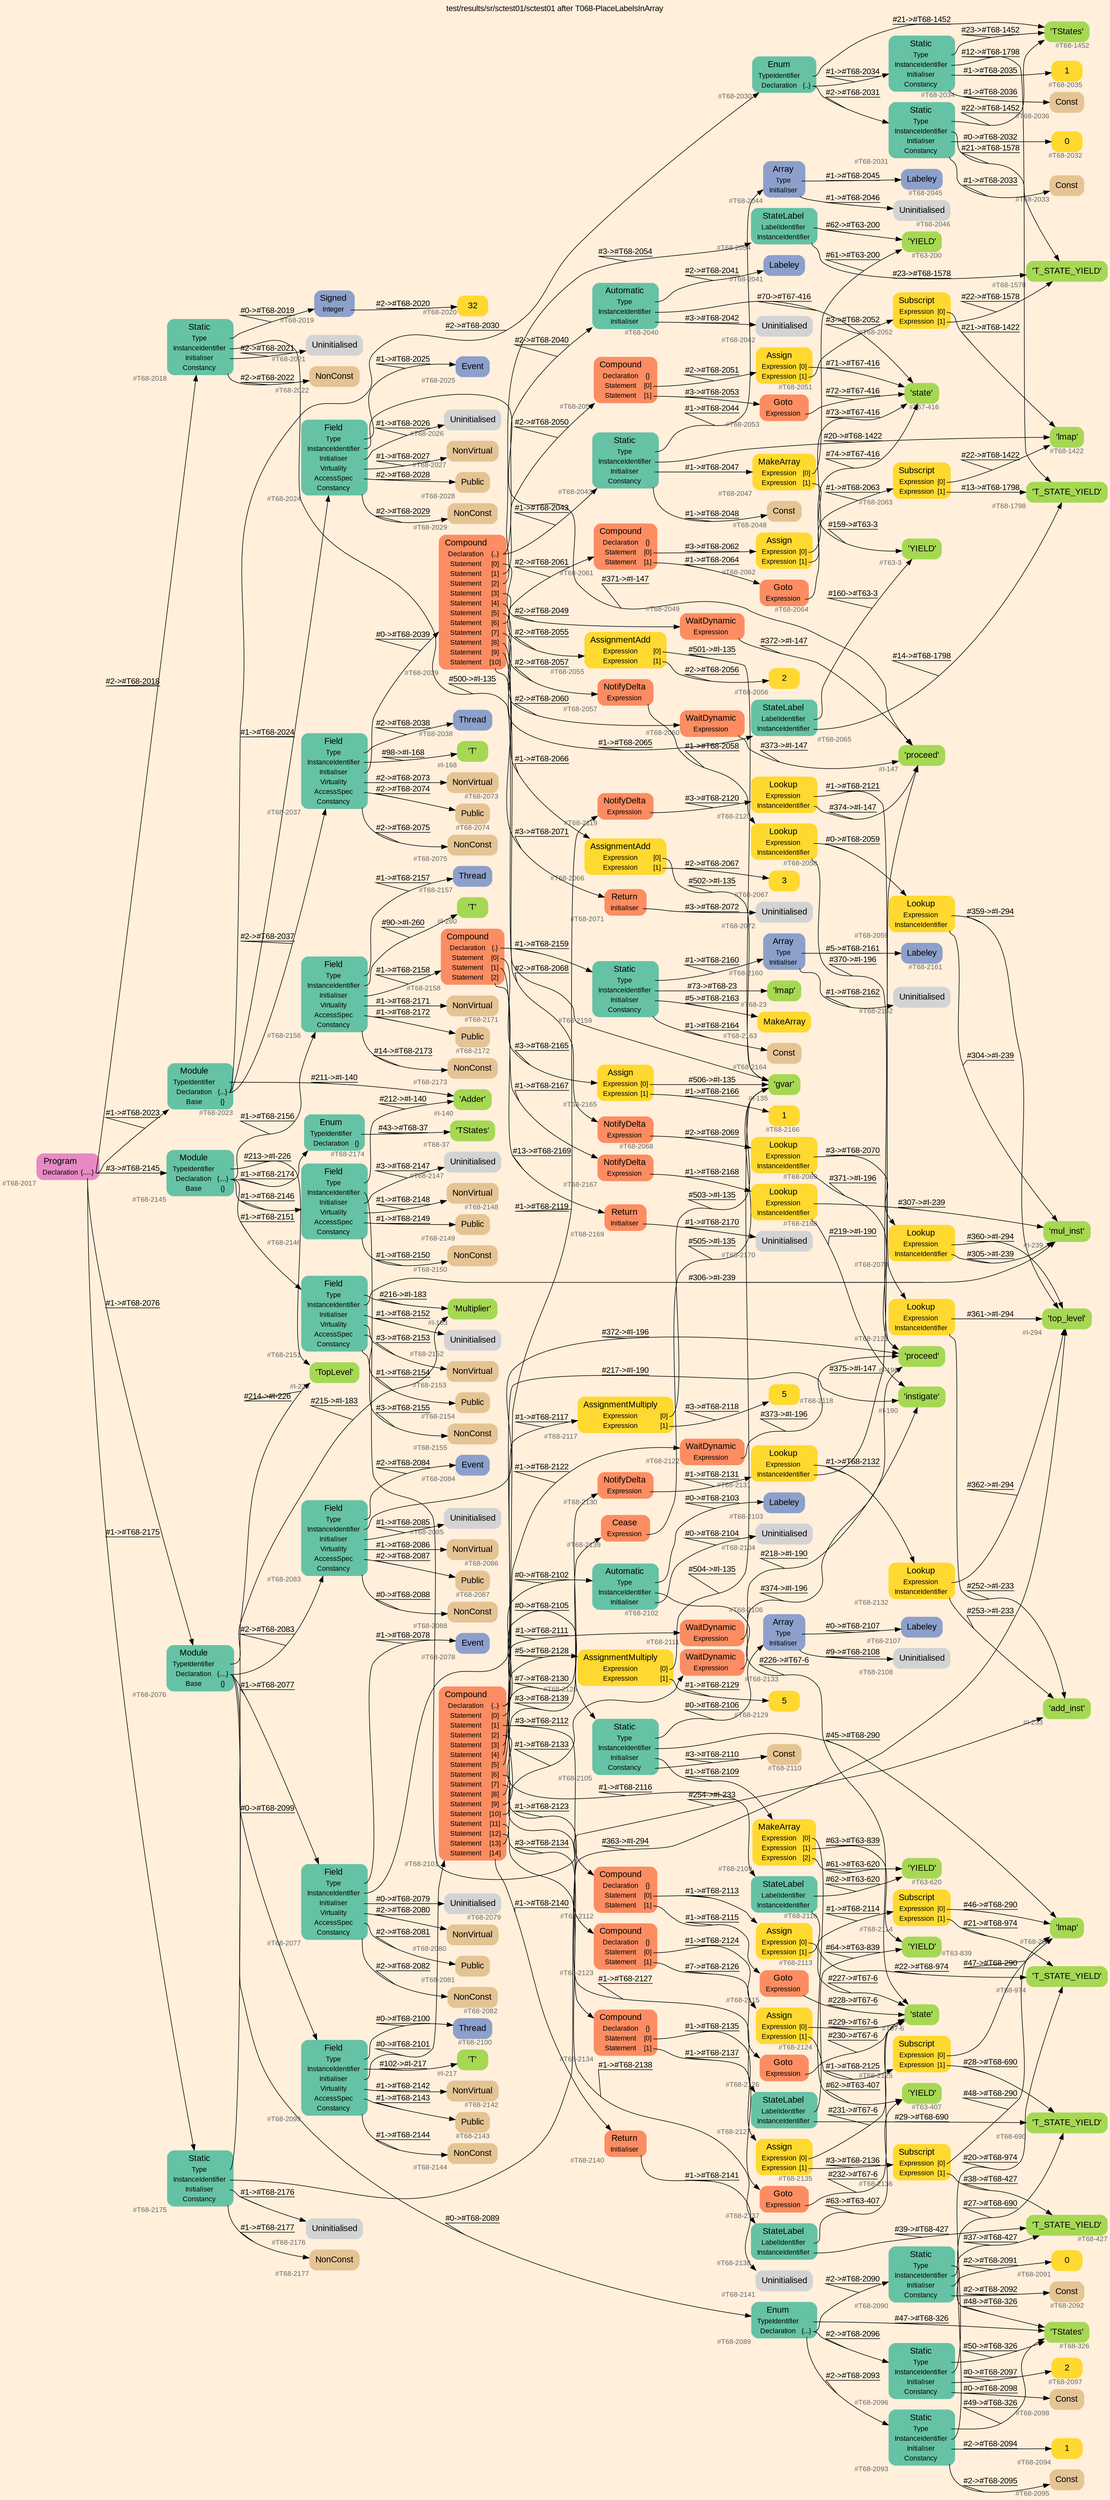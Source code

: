 digraph "test/results/sr/sctest01/sctest01 after T068-PlaceLabelsInArray" {
label = "test/results/sr/sctest01/sctest01 after T068-PlaceLabelsInArray"
labelloc = t
graph [
    rankdir = "LR"
    ranksep = 0.3
    bgcolor = antiquewhite1
    color = black
    fontcolor = black
    fontname = "Arial"
];
node [
    fontname = "Arial"
];
edge [
    fontname = "Arial"
];

// -------------------- node figure --------------------
// -------- block #T68-2017 ----------
"#T68-2017" [
    fillcolor = "/set28/4"
    xlabel = "#T68-2017"
    fontsize = "12"
    fontcolor = grey40
    shape = "plaintext"
    label = <<TABLE BORDER="0" CELLBORDER="0" CELLSPACING="0">
     <TR><TD><FONT COLOR="black" POINT-SIZE="15">Program</FONT></TD></TR>
     <TR><TD><FONT COLOR="black" POINT-SIZE="12">Declaration</FONT></TD><TD PORT="port0"><FONT COLOR="black" POINT-SIZE="12">{.....}</FONT></TD></TR>
    </TABLE>>
    style = "rounded,filled"
];

// -------- block #T68-2018 ----------
"#T68-2018" [
    fillcolor = "/set28/1"
    xlabel = "#T68-2018"
    fontsize = "12"
    fontcolor = grey40
    shape = "plaintext"
    label = <<TABLE BORDER="0" CELLBORDER="0" CELLSPACING="0">
     <TR><TD><FONT COLOR="black" POINT-SIZE="15">Static</FONT></TD></TR>
     <TR><TD><FONT COLOR="black" POINT-SIZE="12">Type</FONT></TD><TD PORT="port0"></TD></TR>
     <TR><TD><FONT COLOR="black" POINT-SIZE="12">InstanceIdentifier</FONT></TD><TD PORT="port1"></TD></TR>
     <TR><TD><FONT COLOR="black" POINT-SIZE="12">Initialiser</FONT></TD><TD PORT="port2"></TD></TR>
     <TR><TD><FONT COLOR="black" POINT-SIZE="12">Constancy</FONT></TD><TD PORT="port3"></TD></TR>
    </TABLE>>
    style = "rounded,filled"
];

// -------- block #T68-2019 ----------
"#T68-2019" [
    fillcolor = "/set28/3"
    xlabel = "#T68-2019"
    fontsize = "12"
    fontcolor = grey40
    shape = "plaintext"
    label = <<TABLE BORDER="0" CELLBORDER="0" CELLSPACING="0">
     <TR><TD><FONT COLOR="black" POINT-SIZE="15">Signed</FONT></TD></TR>
     <TR><TD><FONT COLOR="black" POINT-SIZE="12">Integer</FONT></TD><TD PORT="port0"></TD></TR>
    </TABLE>>
    style = "rounded,filled"
];

// -------- block #T68-2020 ----------
"#T68-2020" [
    fillcolor = "/set28/6"
    xlabel = "#T68-2020"
    fontsize = "12"
    fontcolor = grey40
    shape = "plaintext"
    label = <<TABLE BORDER="0" CELLBORDER="0" CELLSPACING="0">
     <TR><TD><FONT COLOR="black" POINT-SIZE="15">32</FONT></TD></TR>
    </TABLE>>
    style = "rounded,filled"
];

// -------- block #I-135 ----------
"#I-135" [
    fillcolor = "/set28/5"
    xlabel = "#I-135"
    fontsize = "12"
    fontcolor = grey40
    shape = "plaintext"
    label = <<TABLE BORDER="0" CELLBORDER="0" CELLSPACING="0">
     <TR><TD><FONT COLOR="black" POINT-SIZE="15">'gvar'</FONT></TD></TR>
    </TABLE>>
    style = "rounded,filled"
];

// -------- block #T68-2021 ----------
"#T68-2021" [
    xlabel = "#T68-2021"
    fontsize = "12"
    fontcolor = grey40
    shape = "plaintext"
    label = <<TABLE BORDER="0" CELLBORDER="0" CELLSPACING="0">
     <TR><TD><FONT COLOR="black" POINT-SIZE="15">Uninitialised</FONT></TD></TR>
    </TABLE>>
    style = "rounded,filled"
];

// -------- block #T68-2022 ----------
"#T68-2022" [
    fillcolor = "/set28/7"
    xlabel = "#T68-2022"
    fontsize = "12"
    fontcolor = grey40
    shape = "plaintext"
    label = <<TABLE BORDER="0" CELLBORDER="0" CELLSPACING="0">
     <TR><TD><FONT COLOR="black" POINT-SIZE="15">NonConst</FONT></TD></TR>
    </TABLE>>
    style = "rounded,filled"
];

// -------- block #T68-2023 ----------
"#T68-2023" [
    fillcolor = "/set28/1"
    xlabel = "#T68-2023"
    fontsize = "12"
    fontcolor = grey40
    shape = "plaintext"
    label = <<TABLE BORDER="0" CELLBORDER="0" CELLSPACING="0">
     <TR><TD><FONT COLOR="black" POINT-SIZE="15">Module</FONT></TD></TR>
     <TR><TD><FONT COLOR="black" POINT-SIZE="12">TypeIdentifier</FONT></TD><TD PORT="port0"></TD></TR>
     <TR><TD><FONT COLOR="black" POINT-SIZE="12">Declaration</FONT></TD><TD PORT="port1"><FONT COLOR="black" POINT-SIZE="12">{...}</FONT></TD></TR>
     <TR><TD><FONT COLOR="black" POINT-SIZE="12">Base</FONT></TD><TD PORT="port2"><FONT COLOR="black" POINT-SIZE="12">{}</FONT></TD></TR>
    </TABLE>>
    style = "rounded,filled"
];

// -------- block #I-140 ----------
"#I-140" [
    fillcolor = "/set28/5"
    xlabel = "#I-140"
    fontsize = "12"
    fontcolor = grey40
    shape = "plaintext"
    label = <<TABLE BORDER="0" CELLBORDER="0" CELLSPACING="0">
     <TR><TD><FONT COLOR="black" POINT-SIZE="15">'Adder'</FONT></TD></TR>
    </TABLE>>
    style = "rounded,filled"
];

// -------- block #T68-2024 ----------
"#T68-2024" [
    fillcolor = "/set28/1"
    xlabel = "#T68-2024"
    fontsize = "12"
    fontcolor = grey40
    shape = "plaintext"
    label = <<TABLE BORDER="0" CELLBORDER="0" CELLSPACING="0">
     <TR><TD><FONT COLOR="black" POINT-SIZE="15">Field</FONT></TD></TR>
     <TR><TD><FONT COLOR="black" POINT-SIZE="12">Type</FONT></TD><TD PORT="port0"></TD></TR>
     <TR><TD><FONT COLOR="black" POINT-SIZE="12">InstanceIdentifier</FONT></TD><TD PORT="port1"></TD></TR>
     <TR><TD><FONT COLOR="black" POINT-SIZE="12">Initialiser</FONT></TD><TD PORT="port2"></TD></TR>
     <TR><TD><FONT COLOR="black" POINT-SIZE="12">Virtuality</FONT></TD><TD PORT="port3"></TD></TR>
     <TR><TD><FONT COLOR="black" POINT-SIZE="12">AccessSpec</FONT></TD><TD PORT="port4"></TD></TR>
     <TR><TD><FONT COLOR="black" POINT-SIZE="12">Constancy</FONT></TD><TD PORT="port5"></TD></TR>
    </TABLE>>
    style = "rounded,filled"
];

// -------- block #T68-2025 ----------
"#T68-2025" [
    fillcolor = "/set28/3"
    xlabel = "#T68-2025"
    fontsize = "12"
    fontcolor = grey40
    shape = "plaintext"
    label = <<TABLE BORDER="0" CELLBORDER="0" CELLSPACING="0">
     <TR><TD><FONT COLOR="black" POINT-SIZE="15">Event</FONT></TD></TR>
    </TABLE>>
    style = "rounded,filled"
];

// -------- block #I-147 ----------
"#I-147" [
    fillcolor = "/set28/5"
    xlabel = "#I-147"
    fontsize = "12"
    fontcolor = grey40
    shape = "plaintext"
    label = <<TABLE BORDER="0" CELLBORDER="0" CELLSPACING="0">
     <TR><TD><FONT COLOR="black" POINT-SIZE="15">'proceed'</FONT></TD></TR>
    </TABLE>>
    style = "rounded,filled"
];

// -------- block #T68-2026 ----------
"#T68-2026" [
    xlabel = "#T68-2026"
    fontsize = "12"
    fontcolor = grey40
    shape = "plaintext"
    label = <<TABLE BORDER="0" CELLBORDER="0" CELLSPACING="0">
     <TR><TD><FONT COLOR="black" POINT-SIZE="15">Uninitialised</FONT></TD></TR>
    </TABLE>>
    style = "rounded,filled"
];

// -------- block #T68-2027 ----------
"#T68-2027" [
    fillcolor = "/set28/7"
    xlabel = "#T68-2027"
    fontsize = "12"
    fontcolor = grey40
    shape = "plaintext"
    label = <<TABLE BORDER="0" CELLBORDER="0" CELLSPACING="0">
     <TR><TD><FONT COLOR="black" POINT-SIZE="15">NonVirtual</FONT></TD></TR>
    </TABLE>>
    style = "rounded,filled"
];

// -------- block #T68-2028 ----------
"#T68-2028" [
    fillcolor = "/set28/7"
    xlabel = "#T68-2028"
    fontsize = "12"
    fontcolor = grey40
    shape = "plaintext"
    label = <<TABLE BORDER="0" CELLBORDER="0" CELLSPACING="0">
     <TR><TD><FONT COLOR="black" POINT-SIZE="15">Public</FONT></TD></TR>
    </TABLE>>
    style = "rounded,filled"
];

// -------- block #T68-2029 ----------
"#T68-2029" [
    fillcolor = "/set28/7"
    xlabel = "#T68-2029"
    fontsize = "12"
    fontcolor = grey40
    shape = "plaintext"
    label = <<TABLE BORDER="0" CELLBORDER="0" CELLSPACING="0">
     <TR><TD><FONT COLOR="black" POINT-SIZE="15">NonConst</FONT></TD></TR>
    </TABLE>>
    style = "rounded,filled"
];

// -------- block #T68-2030 ----------
"#T68-2030" [
    fillcolor = "/set28/1"
    xlabel = "#T68-2030"
    fontsize = "12"
    fontcolor = grey40
    shape = "plaintext"
    label = <<TABLE BORDER="0" CELLBORDER="0" CELLSPACING="0">
     <TR><TD><FONT COLOR="black" POINT-SIZE="15">Enum</FONT></TD></TR>
     <TR><TD><FONT COLOR="black" POINT-SIZE="12">TypeIdentifier</FONT></TD><TD PORT="port0"></TD></TR>
     <TR><TD><FONT COLOR="black" POINT-SIZE="12">Declaration</FONT></TD><TD PORT="port1"><FONT COLOR="black" POINT-SIZE="12">{..}</FONT></TD></TR>
    </TABLE>>
    style = "rounded,filled"
];

// -------- block #T68-1452 ----------
"#T68-1452" [
    fillcolor = "/set28/5"
    xlabel = "#T68-1452"
    fontsize = "12"
    fontcolor = grey40
    shape = "plaintext"
    label = <<TABLE BORDER="0" CELLBORDER="0" CELLSPACING="0">
     <TR><TD><FONT COLOR="black" POINT-SIZE="15">'TStates'</FONT></TD></TR>
    </TABLE>>
    style = "rounded,filled"
];

// -------- block #T68-2031 ----------
"#T68-2031" [
    fillcolor = "/set28/1"
    xlabel = "#T68-2031"
    fontsize = "12"
    fontcolor = grey40
    shape = "plaintext"
    label = <<TABLE BORDER="0" CELLBORDER="0" CELLSPACING="0">
     <TR><TD><FONT COLOR="black" POINT-SIZE="15">Static</FONT></TD></TR>
     <TR><TD><FONT COLOR="black" POINT-SIZE="12">Type</FONT></TD><TD PORT="port0"></TD></TR>
     <TR><TD><FONT COLOR="black" POINT-SIZE="12">InstanceIdentifier</FONT></TD><TD PORT="port1"></TD></TR>
     <TR><TD><FONT COLOR="black" POINT-SIZE="12">Initialiser</FONT></TD><TD PORT="port2"></TD></TR>
     <TR><TD><FONT COLOR="black" POINT-SIZE="12">Constancy</FONT></TD><TD PORT="port3"></TD></TR>
    </TABLE>>
    style = "rounded,filled"
];

// -------- block #T68-1578 ----------
"#T68-1578" [
    fillcolor = "/set28/5"
    xlabel = "#T68-1578"
    fontsize = "12"
    fontcolor = grey40
    shape = "plaintext"
    label = <<TABLE BORDER="0" CELLBORDER="0" CELLSPACING="0">
     <TR><TD><FONT COLOR="black" POINT-SIZE="15">'T_STATE_YIELD'</FONT></TD></TR>
    </TABLE>>
    style = "rounded,filled"
];

// -------- block #T68-2032 ----------
"#T68-2032" [
    fillcolor = "/set28/6"
    xlabel = "#T68-2032"
    fontsize = "12"
    fontcolor = grey40
    shape = "plaintext"
    label = <<TABLE BORDER="0" CELLBORDER="0" CELLSPACING="0">
     <TR><TD><FONT COLOR="black" POINT-SIZE="15">0</FONT></TD></TR>
    </TABLE>>
    style = "rounded,filled"
];

// -------- block #T68-2033 ----------
"#T68-2033" [
    fillcolor = "/set28/7"
    xlabel = "#T68-2033"
    fontsize = "12"
    fontcolor = grey40
    shape = "plaintext"
    label = <<TABLE BORDER="0" CELLBORDER="0" CELLSPACING="0">
     <TR><TD><FONT COLOR="black" POINT-SIZE="15">Const</FONT></TD></TR>
    </TABLE>>
    style = "rounded,filled"
];

// -------- block #T68-2034 ----------
"#T68-2034" [
    fillcolor = "/set28/1"
    xlabel = "#T68-2034"
    fontsize = "12"
    fontcolor = grey40
    shape = "plaintext"
    label = <<TABLE BORDER="0" CELLBORDER="0" CELLSPACING="0">
     <TR><TD><FONT COLOR="black" POINT-SIZE="15">Static</FONT></TD></TR>
     <TR><TD><FONT COLOR="black" POINT-SIZE="12">Type</FONT></TD><TD PORT="port0"></TD></TR>
     <TR><TD><FONT COLOR="black" POINT-SIZE="12">InstanceIdentifier</FONT></TD><TD PORT="port1"></TD></TR>
     <TR><TD><FONT COLOR="black" POINT-SIZE="12">Initialiser</FONT></TD><TD PORT="port2"></TD></TR>
     <TR><TD><FONT COLOR="black" POINT-SIZE="12">Constancy</FONT></TD><TD PORT="port3"></TD></TR>
    </TABLE>>
    style = "rounded,filled"
];

// -------- block #T68-1798 ----------
"#T68-1798" [
    fillcolor = "/set28/5"
    xlabel = "#T68-1798"
    fontsize = "12"
    fontcolor = grey40
    shape = "plaintext"
    label = <<TABLE BORDER="0" CELLBORDER="0" CELLSPACING="0">
     <TR><TD><FONT COLOR="black" POINT-SIZE="15">'T_STATE_YIELD'</FONT></TD></TR>
    </TABLE>>
    style = "rounded,filled"
];

// -------- block #T68-2035 ----------
"#T68-2035" [
    fillcolor = "/set28/6"
    xlabel = "#T68-2035"
    fontsize = "12"
    fontcolor = grey40
    shape = "plaintext"
    label = <<TABLE BORDER="0" CELLBORDER="0" CELLSPACING="0">
     <TR><TD><FONT COLOR="black" POINT-SIZE="15">1</FONT></TD></TR>
    </TABLE>>
    style = "rounded,filled"
];

// -------- block #T68-2036 ----------
"#T68-2036" [
    fillcolor = "/set28/7"
    xlabel = "#T68-2036"
    fontsize = "12"
    fontcolor = grey40
    shape = "plaintext"
    label = <<TABLE BORDER="0" CELLBORDER="0" CELLSPACING="0">
     <TR><TD><FONT COLOR="black" POINT-SIZE="15">Const</FONT></TD></TR>
    </TABLE>>
    style = "rounded,filled"
];

// -------- block #T68-2037 ----------
"#T68-2037" [
    fillcolor = "/set28/1"
    xlabel = "#T68-2037"
    fontsize = "12"
    fontcolor = grey40
    shape = "plaintext"
    label = <<TABLE BORDER="0" CELLBORDER="0" CELLSPACING="0">
     <TR><TD><FONT COLOR="black" POINT-SIZE="15">Field</FONT></TD></TR>
     <TR><TD><FONT COLOR="black" POINT-SIZE="12">Type</FONT></TD><TD PORT="port0"></TD></TR>
     <TR><TD><FONT COLOR="black" POINT-SIZE="12">InstanceIdentifier</FONT></TD><TD PORT="port1"></TD></TR>
     <TR><TD><FONT COLOR="black" POINT-SIZE="12">Initialiser</FONT></TD><TD PORT="port2"></TD></TR>
     <TR><TD><FONT COLOR="black" POINT-SIZE="12">Virtuality</FONT></TD><TD PORT="port3"></TD></TR>
     <TR><TD><FONT COLOR="black" POINT-SIZE="12">AccessSpec</FONT></TD><TD PORT="port4"></TD></TR>
     <TR><TD><FONT COLOR="black" POINT-SIZE="12">Constancy</FONT></TD><TD PORT="port5"></TD></TR>
    </TABLE>>
    style = "rounded,filled"
];

// -------- block #T68-2038 ----------
"#T68-2038" [
    fillcolor = "/set28/3"
    xlabel = "#T68-2038"
    fontsize = "12"
    fontcolor = grey40
    shape = "plaintext"
    label = <<TABLE BORDER="0" CELLBORDER="0" CELLSPACING="0">
     <TR><TD><FONT COLOR="black" POINT-SIZE="15">Thread</FONT></TD></TR>
    </TABLE>>
    style = "rounded,filled"
];

// -------- block #I-168 ----------
"#I-168" [
    fillcolor = "/set28/5"
    xlabel = "#I-168"
    fontsize = "12"
    fontcolor = grey40
    shape = "plaintext"
    label = <<TABLE BORDER="0" CELLBORDER="0" CELLSPACING="0">
     <TR><TD><FONT COLOR="black" POINT-SIZE="15">'T'</FONT></TD></TR>
    </TABLE>>
    style = "rounded,filled"
];

// -------- block #T68-2039 ----------
"#T68-2039" [
    fillcolor = "/set28/2"
    xlabel = "#T68-2039"
    fontsize = "12"
    fontcolor = grey40
    shape = "plaintext"
    label = <<TABLE BORDER="0" CELLBORDER="0" CELLSPACING="0">
     <TR><TD><FONT COLOR="black" POINT-SIZE="15">Compound</FONT></TD></TR>
     <TR><TD><FONT COLOR="black" POINT-SIZE="12">Declaration</FONT></TD><TD PORT="port0"><FONT COLOR="black" POINT-SIZE="12">{..}</FONT></TD></TR>
     <TR><TD><FONT COLOR="black" POINT-SIZE="12">Statement</FONT></TD><TD PORT="port1"><FONT COLOR="black" POINT-SIZE="12">[0]</FONT></TD></TR>
     <TR><TD><FONT COLOR="black" POINT-SIZE="12">Statement</FONT></TD><TD PORT="port2"><FONT COLOR="black" POINT-SIZE="12">[1]</FONT></TD></TR>
     <TR><TD><FONT COLOR="black" POINT-SIZE="12">Statement</FONT></TD><TD PORT="port3"><FONT COLOR="black" POINT-SIZE="12">[2]</FONT></TD></TR>
     <TR><TD><FONT COLOR="black" POINT-SIZE="12">Statement</FONT></TD><TD PORT="port4"><FONT COLOR="black" POINT-SIZE="12">[3]</FONT></TD></TR>
     <TR><TD><FONT COLOR="black" POINT-SIZE="12">Statement</FONT></TD><TD PORT="port5"><FONT COLOR="black" POINT-SIZE="12">[4]</FONT></TD></TR>
     <TR><TD><FONT COLOR="black" POINT-SIZE="12">Statement</FONT></TD><TD PORT="port6"><FONT COLOR="black" POINT-SIZE="12">[5]</FONT></TD></TR>
     <TR><TD><FONT COLOR="black" POINT-SIZE="12">Statement</FONT></TD><TD PORT="port7"><FONT COLOR="black" POINT-SIZE="12">[6]</FONT></TD></TR>
     <TR><TD><FONT COLOR="black" POINT-SIZE="12">Statement</FONT></TD><TD PORT="port8"><FONT COLOR="black" POINT-SIZE="12">[7]</FONT></TD></TR>
     <TR><TD><FONT COLOR="black" POINT-SIZE="12">Statement</FONT></TD><TD PORT="port9"><FONT COLOR="black" POINT-SIZE="12">[8]</FONT></TD></TR>
     <TR><TD><FONT COLOR="black" POINT-SIZE="12">Statement</FONT></TD><TD PORT="port10"><FONT COLOR="black" POINT-SIZE="12">[9]</FONT></TD></TR>
     <TR><TD><FONT COLOR="black" POINT-SIZE="12">Statement</FONT></TD><TD PORT="port11"><FONT COLOR="black" POINT-SIZE="12">[10]</FONT></TD></TR>
    </TABLE>>
    style = "rounded,filled"
];

// -------- block #T68-2040 ----------
"#T68-2040" [
    fillcolor = "/set28/1"
    xlabel = "#T68-2040"
    fontsize = "12"
    fontcolor = grey40
    shape = "plaintext"
    label = <<TABLE BORDER="0" CELLBORDER="0" CELLSPACING="0">
     <TR><TD><FONT COLOR="black" POINT-SIZE="15">Automatic</FONT></TD></TR>
     <TR><TD><FONT COLOR="black" POINT-SIZE="12">Type</FONT></TD><TD PORT="port0"></TD></TR>
     <TR><TD><FONT COLOR="black" POINT-SIZE="12">InstanceIdentifier</FONT></TD><TD PORT="port1"></TD></TR>
     <TR><TD><FONT COLOR="black" POINT-SIZE="12">Initialiser</FONT></TD><TD PORT="port2"></TD></TR>
    </TABLE>>
    style = "rounded,filled"
];

// -------- block #T68-2041 ----------
"#T68-2041" [
    fillcolor = "/set28/3"
    xlabel = "#T68-2041"
    fontsize = "12"
    fontcolor = grey40
    shape = "plaintext"
    label = <<TABLE BORDER="0" CELLBORDER="0" CELLSPACING="0">
     <TR><TD><FONT COLOR="black" POINT-SIZE="15">Labeley</FONT></TD></TR>
    </TABLE>>
    style = "rounded,filled"
];

// -------- block #T67-416 ----------
"#T67-416" [
    fillcolor = "/set28/5"
    xlabel = "#T67-416"
    fontsize = "12"
    fontcolor = grey40
    shape = "plaintext"
    label = <<TABLE BORDER="0" CELLBORDER="0" CELLSPACING="0">
     <TR><TD><FONT COLOR="black" POINT-SIZE="15">'state'</FONT></TD></TR>
    </TABLE>>
    style = "rounded,filled"
];

// -------- block #T68-2042 ----------
"#T68-2042" [
    xlabel = "#T68-2042"
    fontsize = "12"
    fontcolor = grey40
    shape = "plaintext"
    label = <<TABLE BORDER="0" CELLBORDER="0" CELLSPACING="0">
     <TR><TD><FONT COLOR="black" POINT-SIZE="15">Uninitialised</FONT></TD></TR>
    </TABLE>>
    style = "rounded,filled"
];

// -------- block #T68-2043 ----------
"#T68-2043" [
    fillcolor = "/set28/1"
    xlabel = "#T68-2043"
    fontsize = "12"
    fontcolor = grey40
    shape = "plaintext"
    label = <<TABLE BORDER="0" CELLBORDER="0" CELLSPACING="0">
     <TR><TD><FONT COLOR="black" POINT-SIZE="15">Static</FONT></TD></TR>
     <TR><TD><FONT COLOR="black" POINT-SIZE="12">Type</FONT></TD><TD PORT="port0"></TD></TR>
     <TR><TD><FONT COLOR="black" POINT-SIZE="12">InstanceIdentifier</FONT></TD><TD PORT="port1"></TD></TR>
     <TR><TD><FONT COLOR="black" POINT-SIZE="12">Initialiser</FONT></TD><TD PORT="port2"></TD></TR>
     <TR><TD><FONT COLOR="black" POINT-SIZE="12">Constancy</FONT></TD><TD PORT="port3"></TD></TR>
    </TABLE>>
    style = "rounded,filled"
];

// -------- block #T68-2044 ----------
"#T68-2044" [
    fillcolor = "/set28/3"
    xlabel = "#T68-2044"
    fontsize = "12"
    fontcolor = grey40
    shape = "plaintext"
    label = <<TABLE BORDER="0" CELLBORDER="0" CELLSPACING="0">
     <TR><TD><FONT COLOR="black" POINT-SIZE="15">Array</FONT></TD></TR>
     <TR><TD><FONT COLOR="black" POINT-SIZE="12">Type</FONT></TD><TD PORT="port0"></TD></TR>
     <TR><TD><FONT COLOR="black" POINT-SIZE="12">Initialiser</FONT></TD><TD PORT="port1"></TD></TR>
    </TABLE>>
    style = "rounded,filled"
];

// -------- block #T68-2045 ----------
"#T68-2045" [
    fillcolor = "/set28/3"
    xlabel = "#T68-2045"
    fontsize = "12"
    fontcolor = grey40
    shape = "plaintext"
    label = <<TABLE BORDER="0" CELLBORDER="0" CELLSPACING="0">
     <TR><TD><FONT COLOR="black" POINT-SIZE="15">Labeley</FONT></TD></TR>
    </TABLE>>
    style = "rounded,filled"
];

// -------- block #T68-2046 ----------
"#T68-2046" [
    xlabel = "#T68-2046"
    fontsize = "12"
    fontcolor = grey40
    shape = "plaintext"
    label = <<TABLE BORDER="0" CELLBORDER="0" CELLSPACING="0">
     <TR><TD><FONT COLOR="black" POINT-SIZE="15">Uninitialised</FONT></TD></TR>
    </TABLE>>
    style = "rounded,filled"
];

// -------- block #T68-1422 ----------
"#T68-1422" [
    fillcolor = "/set28/5"
    xlabel = "#T68-1422"
    fontsize = "12"
    fontcolor = grey40
    shape = "plaintext"
    label = <<TABLE BORDER="0" CELLBORDER="0" CELLSPACING="0">
     <TR><TD><FONT COLOR="black" POINT-SIZE="15">'lmap'</FONT></TD></TR>
    </TABLE>>
    style = "rounded,filled"
];

// -------- block #T68-2047 ----------
"#T68-2047" [
    fillcolor = "/set28/6"
    xlabel = "#T68-2047"
    fontsize = "12"
    fontcolor = grey40
    shape = "plaintext"
    label = <<TABLE BORDER="0" CELLBORDER="0" CELLSPACING="0">
     <TR><TD><FONT COLOR="black" POINT-SIZE="15">MakeArray</FONT></TD></TR>
     <TR><TD><FONT COLOR="black" POINT-SIZE="12">Expression</FONT></TD><TD PORT="port0"><FONT COLOR="black" POINT-SIZE="12">[0]</FONT></TD></TR>
     <TR><TD><FONT COLOR="black" POINT-SIZE="12">Expression</FONT></TD><TD PORT="port1"><FONT COLOR="black" POINT-SIZE="12">[1]</FONT></TD></TR>
    </TABLE>>
    style = "rounded,filled"
];

// -------- block #T63-200 ----------
"#T63-200" [
    fillcolor = "/set28/5"
    xlabel = "#T63-200"
    fontsize = "12"
    fontcolor = grey40
    shape = "plaintext"
    label = <<TABLE BORDER="0" CELLBORDER="0" CELLSPACING="0">
     <TR><TD><FONT COLOR="black" POINT-SIZE="15">'YIELD'</FONT></TD></TR>
    </TABLE>>
    style = "rounded,filled"
];

// -------- block #T63-3 ----------
"#T63-3" [
    fillcolor = "/set28/5"
    xlabel = "#T63-3"
    fontsize = "12"
    fontcolor = grey40
    shape = "plaintext"
    label = <<TABLE BORDER="0" CELLBORDER="0" CELLSPACING="0">
     <TR><TD><FONT COLOR="black" POINT-SIZE="15">'YIELD'</FONT></TD></TR>
    </TABLE>>
    style = "rounded,filled"
];

// -------- block #T68-2048 ----------
"#T68-2048" [
    fillcolor = "/set28/7"
    xlabel = "#T68-2048"
    fontsize = "12"
    fontcolor = grey40
    shape = "plaintext"
    label = <<TABLE BORDER="0" CELLBORDER="0" CELLSPACING="0">
     <TR><TD><FONT COLOR="black" POINT-SIZE="15">Const</FONT></TD></TR>
    </TABLE>>
    style = "rounded,filled"
];

// -------- block #T68-2049 ----------
"#T68-2049" [
    fillcolor = "/set28/2"
    xlabel = "#T68-2049"
    fontsize = "12"
    fontcolor = grey40
    shape = "plaintext"
    label = <<TABLE BORDER="0" CELLBORDER="0" CELLSPACING="0">
     <TR><TD><FONT COLOR="black" POINT-SIZE="15">WaitDynamic</FONT></TD></TR>
     <TR><TD><FONT COLOR="black" POINT-SIZE="12">Expression</FONT></TD><TD PORT="port0"></TD></TR>
    </TABLE>>
    style = "rounded,filled"
];

// -------- block #T68-2050 ----------
"#T68-2050" [
    fillcolor = "/set28/2"
    xlabel = "#T68-2050"
    fontsize = "12"
    fontcolor = grey40
    shape = "plaintext"
    label = <<TABLE BORDER="0" CELLBORDER="0" CELLSPACING="0">
     <TR><TD><FONT COLOR="black" POINT-SIZE="15">Compound</FONT></TD></TR>
     <TR><TD><FONT COLOR="black" POINT-SIZE="12">Declaration</FONT></TD><TD PORT="port0"><FONT COLOR="black" POINT-SIZE="12">{}</FONT></TD></TR>
     <TR><TD><FONT COLOR="black" POINT-SIZE="12">Statement</FONT></TD><TD PORT="port1"><FONT COLOR="black" POINT-SIZE="12">[0]</FONT></TD></TR>
     <TR><TD><FONT COLOR="black" POINT-SIZE="12">Statement</FONT></TD><TD PORT="port2"><FONT COLOR="black" POINT-SIZE="12">[1]</FONT></TD></TR>
    </TABLE>>
    style = "rounded,filled"
];

// -------- block #T68-2051 ----------
"#T68-2051" [
    fillcolor = "/set28/6"
    xlabel = "#T68-2051"
    fontsize = "12"
    fontcolor = grey40
    shape = "plaintext"
    label = <<TABLE BORDER="0" CELLBORDER="0" CELLSPACING="0">
     <TR><TD><FONT COLOR="black" POINT-SIZE="15">Assign</FONT></TD></TR>
     <TR><TD><FONT COLOR="black" POINT-SIZE="12">Expression</FONT></TD><TD PORT="port0"><FONT COLOR="black" POINT-SIZE="12">[0]</FONT></TD></TR>
     <TR><TD><FONT COLOR="black" POINT-SIZE="12">Expression</FONT></TD><TD PORT="port1"><FONT COLOR="black" POINT-SIZE="12">[1]</FONT></TD></TR>
    </TABLE>>
    style = "rounded,filled"
];

// -------- block #T68-2052 ----------
"#T68-2052" [
    fillcolor = "/set28/6"
    xlabel = "#T68-2052"
    fontsize = "12"
    fontcolor = grey40
    shape = "plaintext"
    label = <<TABLE BORDER="0" CELLBORDER="0" CELLSPACING="0">
     <TR><TD><FONT COLOR="black" POINT-SIZE="15">Subscript</FONT></TD></TR>
     <TR><TD><FONT COLOR="black" POINT-SIZE="12">Expression</FONT></TD><TD PORT="port0"><FONT COLOR="black" POINT-SIZE="12">[0]</FONT></TD></TR>
     <TR><TD><FONT COLOR="black" POINT-SIZE="12">Expression</FONT></TD><TD PORT="port1"><FONT COLOR="black" POINT-SIZE="12">[1]</FONT></TD></TR>
    </TABLE>>
    style = "rounded,filled"
];

// -------- block #T68-2053 ----------
"#T68-2053" [
    fillcolor = "/set28/2"
    xlabel = "#T68-2053"
    fontsize = "12"
    fontcolor = grey40
    shape = "plaintext"
    label = <<TABLE BORDER="0" CELLBORDER="0" CELLSPACING="0">
     <TR><TD><FONT COLOR="black" POINT-SIZE="15">Goto</FONT></TD></TR>
     <TR><TD><FONT COLOR="black" POINT-SIZE="12">Expression</FONT></TD><TD PORT="port0"></TD></TR>
    </TABLE>>
    style = "rounded,filled"
];

// -------- block #T68-2054 ----------
"#T68-2054" [
    fillcolor = "/set28/1"
    xlabel = "#T68-2054"
    fontsize = "12"
    fontcolor = grey40
    shape = "plaintext"
    label = <<TABLE BORDER="0" CELLBORDER="0" CELLSPACING="0">
     <TR><TD><FONT COLOR="black" POINT-SIZE="15">StateLabel</FONT></TD></TR>
     <TR><TD><FONT COLOR="black" POINT-SIZE="12">LabelIdentifier</FONT></TD><TD PORT="port0"></TD></TR>
     <TR><TD><FONT COLOR="black" POINT-SIZE="12">InstanceIdentifier</FONT></TD><TD PORT="port1"></TD></TR>
    </TABLE>>
    style = "rounded,filled"
];

// -------- block #T68-2055 ----------
"#T68-2055" [
    fillcolor = "/set28/6"
    xlabel = "#T68-2055"
    fontsize = "12"
    fontcolor = grey40
    shape = "plaintext"
    label = <<TABLE BORDER="0" CELLBORDER="0" CELLSPACING="0">
     <TR><TD><FONT COLOR="black" POINT-SIZE="15">AssignmentAdd</FONT></TD></TR>
     <TR><TD><FONT COLOR="black" POINT-SIZE="12">Expression</FONT></TD><TD PORT="port0"><FONT COLOR="black" POINT-SIZE="12">[0]</FONT></TD></TR>
     <TR><TD><FONT COLOR="black" POINT-SIZE="12">Expression</FONT></TD><TD PORT="port1"><FONT COLOR="black" POINT-SIZE="12">[1]</FONT></TD></TR>
    </TABLE>>
    style = "rounded,filled"
];

// -------- block #T68-2056 ----------
"#T68-2056" [
    fillcolor = "/set28/6"
    xlabel = "#T68-2056"
    fontsize = "12"
    fontcolor = grey40
    shape = "plaintext"
    label = <<TABLE BORDER="0" CELLBORDER="0" CELLSPACING="0">
     <TR><TD><FONT COLOR="black" POINT-SIZE="15">2</FONT></TD></TR>
    </TABLE>>
    style = "rounded,filled"
];

// -------- block #T68-2057 ----------
"#T68-2057" [
    fillcolor = "/set28/2"
    xlabel = "#T68-2057"
    fontsize = "12"
    fontcolor = grey40
    shape = "plaintext"
    label = <<TABLE BORDER="0" CELLBORDER="0" CELLSPACING="0">
     <TR><TD><FONT COLOR="black" POINT-SIZE="15">NotifyDelta</FONT></TD></TR>
     <TR><TD><FONT COLOR="black" POINT-SIZE="12">Expression</FONT></TD><TD PORT="port0"></TD></TR>
    </TABLE>>
    style = "rounded,filled"
];

// -------- block #T68-2058 ----------
"#T68-2058" [
    fillcolor = "/set28/6"
    xlabel = "#T68-2058"
    fontsize = "12"
    fontcolor = grey40
    shape = "plaintext"
    label = <<TABLE BORDER="0" CELLBORDER="0" CELLSPACING="0">
     <TR><TD><FONT COLOR="black" POINT-SIZE="15">Lookup</FONT></TD></TR>
     <TR><TD><FONT COLOR="black" POINT-SIZE="12">Expression</FONT></TD><TD PORT="port0"></TD></TR>
     <TR><TD><FONT COLOR="black" POINT-SIZE="12">InstanceIdentifier</FONT></TD><TD PORT="port1"></TD></TR>
    </TABLE>>
    style = "rounded,filled"
];

// -------- block #T68-2059 ----------
"#T68-2059" [
    fillcolor = "/set28/6"
    xlabel = "#T68-2059"
    fontsize = "12"
    fontcolor = grey40
    shape = "plaintext"
    label = <<TABLE BORDER="0" CELLBORDER="0" CELLSPACING="0">
     <TR><TD><FONT COLOR="black" POINT-SIZE="15">Lookup</FONT></TD></TR>
     <TR><TD><FONT COLOR="black" POINT-SIZE="12">Expression</FONT></TD><TD PORT="port0"></TD></TR>
     <TR><TD><FONT COLOR="black" POINT-SIZE="12">InstanceIdentifier</FONT></TD><TD PORT="port1"></TD></TR>
    </TABLE>>
    style = "rounded,filled"
];

// -------- block #I-294 ----------
"#I-294" [
    fillcolor = "/set28/5"
    xlabel = "#I-294"
    fontsize = "12"
    fontcolor = grey40
    shape = "plaintext"
    label = <<TABLE BORDER="0" CELLBORDER="0" CELLSPACING="0">
     <TR><TD><FONT COLOR="black" POINT-SIZE="15">'top_level'</FONT></TD></TR>
    </TABLE>>
    style = "rounded,filled"
];

// -------- block #I-239 ----------
"#I-239" [
    fillcolor = "/set28/5"
    xlabel = "#I-239"
    fontsize = "12"
    fontcolor = grey40
    shape = "plaintext"
    label = <<TABLE BORDER="0" CELLBORDER="0" CELLSPACING="0">
     <TR><TD><FONT COLOR="black" POINT-SIZE="15">'mul_inst'</FONT></TD></TR>
    </TABLE>>
    style = "rounded,filled"
];

// -------- block #I-196 ----------
"#I-196" [
    fillcolor = "/set28/5"
    xlabel = "#I-196"
    fontsize = "12"
    fontcolor = grey40
    shape = "plaintext"
    label = <<TABLE BORDER="0" CELLBORDER="0" CELLSPACING="0">
     <TR><TD><FONT COLOR="black" POINT-SIZE="15">'proceed'</FONT></TD></TR>
    </TABLE>>
    style = "rounded,filled"
];

// -------- block #T68-2060 ----------
"#T68-2060" [
    fillcolor = "/set28/2"
    xlabel = "#T68-2060"
    fontsize = "12"
    fontcolor = grey40
    shape = "plaintext"
    label = <<TABLE BORDER="0" CELLBORDER="0" CELLSPACING="0">
     <TR><TD><FONT COLOR="black" POINT-SIZE="15">WaitDynamic</FONT></TD></TR>
     <TR><TD><FONT COLOR="black" POINT-SIZE="12">Expression</FONT></TD><TD PORT="port0"></TD></TR>
    </TABLE>>
    style = "rounded,filled"
];

// -------- block #T68-2061 ----------
"#T68-2061" [
    fillcolor = "/set28/2"
    xlabel = "#T68-2061"
    fontsize = "12"
    fontcolor = grey40
    shape = "plaintext"
    label = <<TABLE BORDER="0" CELLBORDER="0" CELLSPACING="0">
     <TR><TD><FONT COLOR="black" POINT-SIZE="15">Compound</FONT></TD></TR>
     <TR><TD><FONT COLOR="black" POINT-SIZE="12">Declaration</FONT></TD><TD PORT="port0"><FONT COLOR="black" POINT-SIZE="12">{}</FONT></TD></TR>
     <TR><TD><FONT COLOR="black" POINT-SIZE="12">Statement</FONT></TD><TD PORT="port1"><FONT COLOR="black" POINT-SIZE="12">[0]</FONT></TD></TR>
     <TR><TD><FONT COLOR="black" POINT-SIZE="12">Statement</FONT></TD><TD PORT="port2"><FONT COLOR="black" POINT-SIZE="12">[1]</FONT></TD></TR>
    </TABLE>>
    style = "rounded,filled"
];

// -------- block #T68-2062 ----------
"#T68-2062" [
    fillcolor = "/set28/6"
    xlabel = "#T68-2062"
    fontsize = "12"
    fontcolor = grey40
    shape = "plaintext"
    label = <<TABLE BORDER="0" CELLBORDER="0" CELLSPACING="0">
     <TR><TD><FONT COLOR="black" POINT-SIZE="15">Assign</FONT></TD></TR>
     <TR><TD><FONT COLOR="black" POINT-SIZE="12">Expression</FONT></TD><TD PORT="port0"><FONT COLOR="black" POINT-SIZE="12">[0]</FONT></TD></TR>
     <TR><TD><FONT COLOR="black" POINT-SIZE="12">Expression</FONT></TD><TD PORT="port1"><FONT COLOR="black" POINT-SIZE="12">[1]</FONT></TD></TR>
    </TABLE>>
    style = "rounded,filled"
];

// -------- block #T68-2063 ----------
"#T68-2063" [
    fillcolor = "/set28/6"
    xlabel = "#T68-2063"
    fontsize = "12"
    fontcolor = grey40
    shape = "plaintext"
    label = <<TABLE BORDER="0" CELLBORDER="0" CELLSPACING="0">
     <TR><TD><FONT COLOR="black" POINT-SIZE="15">Subscript</FONT></TD></TR>
     <TR><TD><FONT COLOR="black" POINT-SIZE="12">Expression</FONT></TD><TD PORT="port0"><FONT COLOR="black" POINT-SIZE="12">[0]</FONT></TD></TR>
     <TR><TD><FONT COLOR="black" POINT-SIZE="12">Expression</FONT></TD><TD PORT="port1"><FONT COLOR="black" POINT-SIZE="12">[1]</FONT></TD></TR>
    </TABLE>>
    style = "rounded,filled"
];

// -------- block #T68-2064 ----------
"#T68-2064" [
    fillcolor = "/set28/2"
    xlabel = "#T68-2064"
    fontsize = "12"
    fontcolor = grey40
    shape = "plaintext"
    label = <<TABLE BORDER="0" CELLBORDER="0" CELLSPACING="0">
     <TR><TD><FONT COLOR="black" POINT-SIZE="15">Goto</FONT></TD></TR>
     <TR><TD><FONT COLOR="black" POINT-SIZE="12">Expression</FONT></TD><TD PORT="port0"></TD></TR>
    </TABLE>>
    style = "rounded,filled"
];

// -------- block #T68-2065 ----------
"#T68-2065" [
    fillcolor = "/set28/1"
    xlabel = "#T68-2065"
    fontsize = "12"
    fontcolor = grey40
    shape = "plaintext"
    label = <<TABLE BORDER="0" CELLBORDER="0" CELLSPACING="0">
     <TR><TD><FONT COLOR="black" POINT-SIZE="15">StateLabel</FONT></TD></TR>
     <TR><TD><FONT COLOR="black" POINT-SIZE="12">LabelIdentifier</FONT></TD><TD PORT="port0"></TD></TR>
     <TR><TD><FONT COLOR="black" POINT-SIZE="12">InstanceIdentifier</FONT></TD><TD PORT="port1"></TD></TR>
    </TABLE>>
    style = "rounded,filled"
];

// -------- block #T68-2066 ----------
"#T68-2066" [
    fillcolor = "/set28/6"
    xlabel = "#T68-2066"
    fontsize = "12"
    fontcolor = grey40
    shape = "plaintext"
    label = <<TABLE BORDER="0" CELLBORDER="0" CELLSPACING="0">
     <TR><TD><FONT COLOR="black" POINT-SIZE="15">AssignmentAdd</FONT></TD></TR>
     <TR><TD><FONT COLOR="black" POINT-SIZE="12">Expression</FONT></TD><TD PORT="port0"><FONT COLOR="black" POINT-SIZE="12">[0]</FONT></TD></TR>
     <TR><TD><FONT COLOR="black" POINT-SIZE="12">Expression</FONT></TD><TD PORT="port1"><FONT COLOR="black" POINT-SIZE="12">[1]</FONT></TD></TR>
    </TABLE>>
    style = "rounded,filled"
];

// -------- block #T68-2067 ----------
"#T68-2067" [
    fillcolor = "/set28/6"
    xlabel = "#T68-2067"
    fontsize = "12"
    fontcolor = grey40
    shape = "plaintext"
    label = <<TABLE BORDER="0" CELLBORDER="0" CELLSPACING="0">
     <TR><TD><FONT COLOR="black" POINT-SIZE="15">3</FONT></TD></TR>
    </TABLE>>
    style = "rounded,filled"
];

// -------- block #T68-2068 ----------
"#T68-2068" [
    fillcolor = "/set28/2"
    xlabel = "#T68-2068"
    fontsize = "12"
    fontcolor = grey40
    shape = "plaintext"
    label = <<TABLE BORDER="0" CELLBORDER="0" CELLSPACING="0">
     <TR><TD><FONT COLOR="black" POINT-SIZE="15">NotifyDelta</FONT></TD></TR>
     <TR><TD><FONT COLOR="black" POINT-SIZE="12">Expression</FONT></TD><TD PORT="port0"></TD></TR>
    </TABLE>>
    style = "rounded,filled"
];

// -------- block #T68-2069 ----------
"#T68-2069" [
    fillcolor = "/set28/6"
    xlabel = "#T68-2069"
    fontsize = "12"
    fontcolor = grey40
    shape = "plaintext"
    label = <<TABLE BORDER="0" CELLBORDER="0" CELLSPACING="0">
     <TR><TD><FONT COLOR="black" POINT-SIZE="15">Lookup</FONT></TD></TR>
     <TR><TD><FONT COLOR="black" POINT-SIZE="12">Expression</FONT></TD><TD PORT="port0"></TD></TR>
     <TR><TD><FONT COLOR="black" POINT-SIZE="12">InstanceIdentifier</FONT></TD><TD PORT="port1"></TD></TR>
    </TABLE>>
    style = "rounded,filled"
];

// -------- block #T68-2070 ----------
"#T68-2070" [
    fillcolor = "/set28/6"
    xlabel = "#T68-2070"
    fontsize = "12"
    fontcolor = grey40
    shape = "plaintext"
    label = <<TABLE BORDER="0" CELLBORDER="0" CELLSPACING="0">
     <TR><TD><FONT COLOR="black" POINT-SIZE="15">Lookup</FONT></TD></TR>
     <TR><TD><FONT COLOR="black" POINT-SIZE="12">Expression</FONT></TD><TD PORT="port0"></TD></TR>
     <TR><TD><FONT COLOR="black" POINT-SIZE="12">InstanceIdentifier</FONT></TD><TD PORT="port1"></TD></TR>
    </TABLE>>
    style = "rounded,filled"
];

// -------- block #T68-2071 ----------
"#T68-2071" [
    fillcolor = "/set28/2"
    xlabel = "#T68-2071"
    fontsize = "12"
    fontcolor = grey40
    shape = "plaintext"
    label = <<TABLE BORDER="0" CELLBORDER="0" CELLSPACING="0">
     <TR><TD><FONT COLOR="black" POINT-SIZE="15">Return</FONT></TD></TR>
     <TR><TD><FONT COLOR="black" POINT-SIZE="12">Initialiser</FONT></TD><TD PORT="port0"></TD></TR>
    </TABLE>>
    style = "rounded,filled"
];

// -------- block #T68-2072 ----------
"#T68-2072" [
    xlabel = "#T68-2072"
    fontsize = "12"
    fontcolor = grey40
    shape = "plaintext"
    label = <<TABLE BORDER="0" CELLBORDER="0" CELLSPACING="0">
     <TR><TD><FONT COLOR="black" POINT-SIZE="15">Uninitialised</FONT></TD></TR>
    </TABLE>>
    style = "rounded,filled"
];

// -------- block #T68-2073 ----------
"#T68-2073" [
    fillcolor = "/set28/7"
    xlabel = "#T68-2073"
    fontsize = "12"
    fontcolor = grey40
    shape = "plaintext"
    label = <<TABLE BORDER="0" CELLBORDER="0" CELLSPACING="0">
     <TR><TD><FONT COLOR="black" POINT-SIZE="15">NonVirtual</FONT></TD></TR>
    </TABLE>>
    style = "rounded,filled"
];

// -------- block #T68-2074 ----------
"#T68-2074" [
    fillcolor = "/set28/7"
    xlabel = "#T68-2074"
    fontsize = "12"
    fontcolor = grey40
    shape = "plaintext"
    label = <<TABLE BORDER="0" CELLBORDER="0" CELLSPACING="0">
     <TR><TD><FONT COLOR="black" POINT-SIZE="15">Public</FONT></TD></TR>
    </TABLE>>
    style = "rounded,filled"
];

// -------- block #T68-2075 ----------
"#T68-2075" [
    fillcolor = "/set28/7"
    xlabel = "#T68-2075"
    fontsize = "12"
    fontcolor = grey40
    shape = "plaintext"
    label = <<TABLE BORDER="0" CELLBORDER="0" CELLSPACING="0">
     <TR><TD><FONT COLOR="black" POINT-SIZE="15">NonConst</FONT></TD></TR>
    </TABLE>>
    style = "rounded,filled"
];

// -------- block #T68-2076 ----------
"#T68-2076" [
    fillcolor = "/set28/1"
    xlabel = "#T68-2076"
    fontsize = "12"
    fontcolor = grey40
    shape = "plaintext"
    label = <<TABLE BORDER="0" CELLBORDER="0" CELLSPACING="0">
     <TR><TD><FONT COLOR="black" POINT-SIZE="15">Module</FONT></TD></TR>
     <TR><TD><FONT COLOR="black" POINT-SIZE="12">TypeIdentifier</FONT></TD><TD PORT="port0"></TD></TR>
     <TR><TD><FONT COLOR="black" POINT-SIZE="12">Declaration</FONT></TD><TD PORT="port1"><FONT COLOR="black" POINT-SIZE="12">{....}</FONT></TD></TR>
     <TR><TD><FONT COLOR="black" POINT-SIZE="12">Base</FONT></TD><TD PORT="port2"><FONT COLOR="black" POINT-SIZE="12">{}</FONT></TD></TR>
    </TABLE>>
    style = "rounded,filled"
];

// -------- block #I-183 ----------
"#I-183" [
    fillcolor = "/set28/5"
    xlabel = "#I-183"
    fontsize = "12"
    fontcolor = grey40
    shape = "plaintext"
    label = <<TABLE BORDER="0" CELLBORDER="0" CELLSPACING="0">
     <TR><TD><FONT COLOR="black" POINT-SIZE="15">'Multiplier'</FONT></TD></TR>
    </TABLE>>
    style = "rounded,filled"
];

// -------- block #T68-2077 ----------
"#T68-2077" [
    fillcolor = "/set28/1"
    xlabel = "#T68-2077"
    fontsize = "12"
    fontcolor = grey40
    shape = "plaintext"
    label = <<TABLE BORDER="0" CELLBORDER="0" CELLSPACING="0">
     <TR><TD><FONT COLOR="black" POINT-SIZE="15">Field</FONT></TD></TR>
     <TR><TD><FONT COLOR="black" POINT-SIZE="12">Type</FONT></TD><TD PORT="port0"></TD></TR>
     <TR><TD><FONT COLOR="black" POINT-SIZE="12">InstanceIdentifier</FONT></TD><TD PORT="port1"></TD></TR>
     <TR><TD><FONT COLOR="black" POINT-SIZE="12">Initialiser</FONT></TD><TD PORT="port2"></TD></TR>
     <TR><TD><FONT COLOR="black" POINT-SIZE="12">Virtuality</FONT></TD><TD PORT="port3"></TD></TR>
     <TR><TD><FONT COLOR="black" POINT-SIZE="12">AccessSpec</FONT></TD><TD PORT="port4"></TD></TR>
     <TR><TD><FONT COLOR="black" POINT-SIZE="12">Constancy</FONT></TD><TD PORT="port5"></TD></TR>
    </TABLE>>
    style = "rounded,filled"
];

// -------- block #T68-2078 ----------
"#T68-2078" [
    fillcolor = "/set28/3"
    xlabel = "#T68-2078"
    fontsize = "12"
    fontcolor = grey40
    shape = "plaintext"
    label = <<TABLE BORDER="0" CELLBORDER="0" CELLSPACING="0">
     <TR><TD><FONT COLOR="black" POINT-SIZE="15">Event</FONT></TD></TR>
    </TABLE>>
    style = "rounded,filled"
];

// -------- block #I-190 ----------
"#I-190" [
    fillcolor = "/set28/5"
    xlabel = "#I-190"
    fontsize = "12"
    fontcolor = grey40
    shape = "plaintext"
    label = <<TABLE BORDER="0" CELLBORDER="0" CELLSPACING="0">
     <TR><TD><FONT COLOR="black" POINT-SIZE="15">'instigate'</FONT></TD></TR>
    </TABLE>>
    style = "rounded,filled"
];

// -------- block #T68-2079 ----------
"#T68-2079" [
    xlabel = "#T68-2079"
    fontsize = "12"
    fontcolor = grey40
    shape = "plaintext"
    label = <<TABLE BORDER="0" CELLBORDER="0" CELLSPACING="0">
     <TR><TD><FONT COLOR="black" POINT-SIZE="15">Uninitialised</FONT></TD></TR>
    </TABLE>>
    style = "rounded,filled"
];

// -------- block #T68-2080 ----------
"#T68-2080" [
    fillcolor = "/set28/7"
    xlabel = "#T68-2080"
    fontsize = "12"
    fontcolor = grey40
    shape = "plaintext"
    label = <<TABLE BORDER="0" CELLBORDER="0" CELLSPACING="0">
     <TR><TD><FONT COLOR="black" POINT-SIZE="15">NonVirtual</FONT></TD></TR>
    </TABLE>>
    style = "rounded,filled"
];

// -------- block #T68-2081 ----------
"#T68-2081" [
    fillcolor = "/set28/7"
    xlabel = "#T68-2081"
    fontsize = "12"
    fontcolor = grey40
    shape = "plaintext"
    label = <<TABLE BORDER="0" CELLBORDER="0" CELLSPACING="0">
     <TR><TD><FONT COLOR="black" POINT-SIZE="15">Public</FONT></TD></TR>
    </TABLE>>
    style = "rounded,filled"
];

// -------- block #T68-2082 ----------
"#T68-2082" [
    fillcolor = "/set28/7"
    xlabel = "#T68-2082"
    fontsize = "12"
    fontcolor = grey40
    shape = "plaintext"
    label = <<TABLE BORDER="0" CELLBORDER="0" CELLSPACING="0">
     <TR><TD><FONT COLOR="black" POINT-SIZE="15">NonConst</FONT></TD></TR>
    </TABLE>>
    style = "rounded,filled"
];

// -------- block #T68-2083 ----------
"#T68-2083" [
    fillcolor = "/set28/1"
    xlabel = "#T68-2083"
    fontsize = "12"
    fontcolor = grey40
    shape = "plaintext"
    label = <<TABLE BORDER="0" CELLBORDER="0" CELLSPACING="0">
     <TR><TD><FONT COLOR="black" POINT-SIZE="15">Field</FONT></TD></TR>
     <TR><TD><FONT COLOR="black" POINT-SIZE="12">Type</FONT></TD><TD PORT="port0"></TD></TR>
     <TR><TD><FONT COLOR="black" POINT-SIZE="12">InstanceIdentifier</FONT></TD><TD PORT="port1"></TD></TR>
     <TR><TD><FONT COLOR="black" POINT-SIZE="12">Initialiser</FONT></TD><TD PORT="port2"></TD></TR>
     <TR><TD><FONT COLOR="black" POINT-SIZE="12">Virtuality</FONT></TD><TD PORT="port3"></TD></TR>
     <TR><TD><FONT COLOR="black" POINT-SIZE="12">AccessSpec</FONT></TD><TD PORT="port4"></TD></TR>
     <TR><TD><FONT COLOR="black" POINT-SIZE="12">Constancy</FONT></TD><TD PORT="port5"></TD></TR>
    </TABLE>>
    style = "rounded,filled"
];

// -------- block #T68-2084 ----------
"#T68-2084" [
    fillcolor = "/set28/3"
    xlabel = "#T68-2084"
    fontsize = "12"
    fontcolor = grey40
    shape = "plaintext"
    label = <<TABLE BORDER="0" CELLBORDER="0" CELLSPACING="0">
     <TR><TD><FONT COLOR="black" POINT-SIZE="15">Event</FONT></TD></TR>
    </TABLE>>
    style = "rounded,filled"
];

// -------- block #T68-2085 ----------
"#T68-2085" [
    xlabel = "#T68-2085"
    fontsize = "12"
    fontcolor = grey40
    shape = "plaintext"
    label = <<TABLE BORDER="0" CELLBORDER="0" CELLSPACING="0">
     <TR><TD><FONT COLOR="black" POINT-SIZE="15">Uninitialised</FONT></TD></TR>
    </TABLE>>
    style = "rounded,filled"
];

// -------- block #T68-2086 ----------
"#T68-2086" [
    fillcolor = "/set28/7"
    xlabel = "#T68-2086"
    fontsize = "12"
    fontcolor = grey40
    shape = "plaintext"
    label = <<TABLE BORDER="0" CELLBORDER="0" CELLSPACING="0">
     <TR><TD><FONT COLOR="black" POINT-SIZE="15">NonVirtual</FONT></TD></TR>
    </TABLE>>
    style = "rounded,filled"
];

// -------- block #T68-2087 ----------
"#T68-2087" [
    fillcolor = "/set28/7"
    xlabel = "#T68-2087"
    fontsize = "12"
    fontcolor = grey40
    shape = "plaintext"
    label = <<TABLE BORDER="0" CELLBORDER="0" CELLSPACING="0">
     <TR><TD><FONT COLOR="black" POINT-SIZE="15">Public</FONT></TD></TR>
    </TABLE>>
    style = "rounded,filled"
];

// -------- block #T68-2088 ----------
"#T68-2088" [
    fillcolor = "/set28/7"
    xlabel = "#T68-2088"
    fontsize = "12"
    fontcolor = grey40
    shape = "plaintext"
    label = <<TABLE BORDER="0" CELLBORDER="0" CELLSPACING="0">
     <TR><TD><FONT COLOR="black" POINT-SIZE="15">NonConst</FONT></TD></TR>
    </TABLE>>
    style = "rounded,filled"
];

// -------- block #T68-2089 ----------
"#T68-2089" [
    fillcolor = "/set28/1"
    xlabel = "#T68-2089"
    fontsize = "12"
    fontcolor = grey40
    shape = "plaintext"
    label = <<TABLE BORDER="0" CELLBORDER="0" CELLSPACING="0">
     <TR><TD><FONT COLOR="black" POINT-SIZE="15">Enum</FONT></TD></TR>
     <TR><TD><FONT COLOR="black" POINT-SIZE="12">TypeIdentifier</FONT></TD><TD PORT="port0"></TD></TR>
     <TR><TD><FONT COLOR="black" POINT-SIZE="12">Declaration</FONT></TD><TD PORT="port1"><FONT COLOR="black" POINT-SIZE="12">{...}</FONT></TD></TR>
    </TABLE>>
    style = "rounded,filled"
];

// -------- block #T68-326 ----------
"#T68-326" [
    fillcolor = "/set28/5"
    xlabel = "#T68-326"
    fontsize = "12"
    fontcolor = grey40
    shape = "plaintext"
    label = <<TABLE BORDER="0" CELLBORDER="0" CELLSPACING="0">
     <TR><TD><FONT COLOR="black" POINT-SIZE="15">'TStates'</FONT></TD></TR>
    </TABLE>>
    style = "rounded,filled"
];

// -------- block #T68-2090 ----------
"#T68-2090" [
    fillcolor = "/set28/1"
    xlabel = "#T68-2090"
    fontsize = "12"
    fontcolor = grey40
    shape = "plaintext"
    label = <<TABLE BORDER="0" CELLBORDER="0" CELLSPACING="0">
     <TR><TD><FONT COLOR="black" POINT-SIZE="15">Static</FONT></TD></TR>
     <TR><TD><FONT COLOR="black" POINT-SIZE="12">Type</FONT></TD><TD PORT="port0"></TD></TR>
     <TR><TD><FONT COLOR="black" POINT-SIZE="12">InstanceIdentifier</FONT></TD><TD PORT="port1"></TD></TR>
     <TR><TD><FONT COLOR="black" POINT-SIZE="12">Initialiser</FONT></TD><TD PORT="port2"></TD></TR>
     <TR><TD><FONT COLOR="black" POINT-SIZE="12">Constancy</FONT></TD><TD PORT="port3"></TD></TR>
    </TABLE>>
    style = "rounded,filled"
];

// -------- block #T68-427 ----------
"#T68-427" [
    fillcolor = "/set28/5"
    xlabel = "#T68-427"
    fontsize = "12"
    fontcolor = grey40
    shape = "plaintext"
    label = <<TABLE BORDER="0" CELLBORDER="0" CELLSPACING="0">
     <TR><TD><FONT COLOR="black" POINT-SIZE="15">'T_STATE_YIELD'</FONT></TD></TR>
    </TABLE>>
    style = "rounded,filled"
];

// -------- block #T68-2091 ----------
"#T68-2091" [
    fillcolor = "/set28/6"
    xlabel = "#T68-2091"
    fontsize = "12"
    fontcolor = grey40
    shape = "plaintext"
    label = <<TABLE BORDER="0" CELLBORDER="0" CELLSPACING="0">
     <TR><TD><FONT COLOR="black" POINT-SIZE="15">0</FONT></TD></TR>
    </TABLE>>
    style = "rounded,filled"
];

// -------- block #T68-2092 ----------
"#T68-2092" [
    fillcolor = "/set28/7"
    xlabel = "#T68-2092"
    fontsize = "12"
    fontcolor = grey40
    shape = "plaintext"
    label = <<TABLE BORDER="0" CELLBORDER="0" CELLSPACING="0">
     <TR><TD><FONT COLOR="black" POINT-SIZE="15">Const</FONT></TD></TR>
    </TABLE>>
    style = "rounded,filled"
];

// -------- block #T68-2093 ----------
"#T68-2093" [
    fillcolor = "/set28/1"
    xlabel = "#T68-2093"
    fontsize = "12"
    fontcolor = grey40
    shape = "plaintext"
    label = <<TABLE BORDER="0" CELLBORDER="0" CELLSPACING="0">
     <TR><TD><FONT COLOR="black" POINT-SIZE="15">Static</FONT></TD></TR>
     <TR><TD><FONT COLOR="black" POINT-SIZE="12">Type</FONT></TD><TD PORT="port0"></TD></TR>
     <TR><TD><FONT COLOR="black" POINT-SIZE="12">InstanceIdentifier</FONT></TD><TD PORT="port1"></TD></TR>
     <TR><TD><FONT COLOR="black" POINT-SIZE="12">Initialiser</FONT></TD><TD PORT="port2"></TD></TR>
     <TR><TD><FONT COLOR="black" POINT-SIZE="12">Constancy</FONT></TD><TD PORT="port3"></TD></TR>
    </TABLE>>
    style = "rounded,filled"
];

// -------- block #T68-690 ----------
"#T68-690" [
    fillcolor = "/set28/5"
    xlabel = "#T68-690"
    fontsize = "12"
    fontcolor = grey40
    shape = "plaintext"
    label = <<TABLE BORDER="0" CELLBORDER="0" CELLSPACING="0">
     <TR><TD><FONT COLOR="black" POINT-SIZE="15">'T_STATE_YIELD'</FONT></TD></TR>
    </TABLE>>
    style = "rounded,filled"
];

// -------- block #T68-2094 ----------
"#T68-2094" [
    fillcolor = "/set28/6"
    xlabel = "#T68-2094"
    fontsize = "12"
    fontcolor = grey40
    shape = "plaintext"
    label = <<TABLE BORDER="0" CELLBORDER="0" CELLSPACING="0">
     <TR><TD><FONT COLOR="black" POINT-SIZE="15">1</FONT></TD></TR>
    </TABLE>>
    style = "rounded,filled"
];

// -------- block #T68-2095 ----------
"#T68-2095" [
    fillcolor = "/set28/7"
    xlabel = "#T68-2095"
    fontsize = "12"
    fontcolor = grey40
    shape = "plaintext"
    label = <<TABLE BORDER="0" CELLBORDER="0" CELLSPACING="0">
     <TR><TD><FONT COLOR="black" POINT-SIZE="15">Const</FONT></TD></TR>
    </TABLE>>
    style = "rounded,filled"
];

// -------- block #T68-2096 ----------
"#T68-2096" [
    fillcolor = "/set28/1"
    xlabel = "#T68-2096"
    fontsize = "12"
    fontcolor = grey40
    shape = "plaintext"
    label = <<TABLE BORDER="0" CELLBORDER="0" CELLSPACING="0">
     <TR><TD><FONT COLOR="black" POINT-SIZE="15">Static</FONT></TD></TR>
     <TR><TD><FONT COLOR="black" POINT-SIZE="12">Type</FONT></TD><TD PORT="port0"></TD></TR>
     <TR><TD><FONT COLOR="black" POINT-SIZE="12">InstanceIdentifier</FONT></TD><TD PORT="port1"></TD></TR>
     <TR><TD><FONT COLOR="black" POINT-SIZE="12">Initialiser</FONT></TD><TD PORT="port2"></TD></TR>
     <TR><TD><FONT COLOR="black" POINT-SIZE="12">Constancy</FONT></TD><TD PORT="port3"></TD></TR>
    </TABLE>>
    style = "rounded,filled"
];

// -------- block #T68-974 ----------
"#T68-974" [
    fillcolor = "/set28/5"
    xlabel = "#T68-974"
    fontsize = "12"
    fontcolor = grey40
    shape = "plaintext"
    label = <<TABLE BORDER="0" CELLBORDER="0" CELLSPACING="0">
     <TR><TD><FONT COLOR="black" POINT-SIZE="15">'T_STATE_YIELD'</FONT></TD></TR>
    </TABLE>>
    style = "rounded,filled"
];

// -------- block #T68-2097 ----------
"#T68-2097" [
    fillcolor = "/set28/6"
    xlabel = "#T68-2097"
    fontsize = "12"
    fontcolor = grey40
    shape = "plaintext"
    label = <<TABLE BORDER="0" CELLBORDER="0" CELLSPACING="0">
     <TR><TD><FONT COLOR="black" POINT-SIZE="15">2</FONT></TD></TR>
    </TABLE>>
    style = "rounded,filled"
];

// -------- block #T68-2098 ----------
"#T68-2098" [
    fillcolor = "/set28/7"
    xlabel = "#T68-2098"
    fontsize = "12"
    fontcolor = grey40
    shape = "plaintext"
    label = <<TABLE BORDER="0" CELLBORDER="0" CELLSPACING="0">
     <TR><TD><FONT COLOR="black" POINT-SIZE="15">Const</FONT></TD></TR>
    </TABLE>>
    style = "rounded,filled"
];

// -------- block #T68-2099 ----------
"#T68-2099" [
    fillcolor = "/set28/1"
    xlabel = "#T68-2099"
    fontsize = "12"
    fontcolor = grey40
    shape = "plaintext"
    label = <<TABLE BORDER="0" CELLBORDER="0" CELLSPACING="0">
     <TR><TD><FONT COLOR="black" POINT-SIZE="15">Field</FONT></TD></TR>
     <TR><TD><FONT COLOR="black" POINT-SIZE="12">Type</FONT></TD><TD PORT="port0"></TD></TR>
     <TR><TD><FONT COLOR="black" POINT-SIZE="12">InstanceIdentifier</FONT></TD><TD PORT="port1"></TD></TR>
     <TR><TD><FONT COLOR="black" POINT-SIZE="12">Initialiser</FONT></TD><TD PORT="port2"></TD></TR>
     <TR><TD><FONT COLOR="black" POINT-SIZE="12">Virtuality</FONT></TD><TD PORT="port3"></TD></TR>
     <TR><TD><FONT COLOR="black" POINT-SIZE="12">AccessSpec</FONT></TD><TD PORT="port4"></TD></TR>
     <TR><TD><FONT COLOR="black" POINT-SIZE="12">Constancy</FONT></TD><TD PORT="port5"></TD></TR>
    </TABLE>>
    style = "rounded,filled"
];

// -------- block #T68-2100 ----------
"#T68-2100" [
    fillcolor = "/set28/3"
    xlabel = "#T68-2100"
    fontsize = "12"
    fontcolor = grey40
    shape = "plaintext"
    label = <<TABLE BORDER="0" CELLBORDER="0" CELLSPACING="0">
     <TR><TD><FONT COLOR="black" POINT-SIZE="15">Thread</FONT></TD></TR>
    </TABLE>>
    style = "rounded,filled"
];

// -------- block #I-217 ----------
"#I-217" [
    fillcolor = "/set28/5"
    xlabel = "#I-217"
    fontsize = "12"
    fontcolor = grey40
    shape = "plaintext"
    label = <<TABLE BORDER="0" CELLBORDER="0" CELLSPACING="0">
     <TR><TD><FONT COLOR="black" POINT-SIZE="15">'T'</FONT></TD></TR>
    </TABLE>>
    style = "rounded,filled"
];

// -------- block #T68-2101 ----------
"#T68-2101" [
    fillcolor = "/set28/2"
    xlabel = "#T68-2101"
    fontsize = "12"
    fontcolor = grey40
    shape = "plaintext"
    label = <<TABLE BORDER="0" CELLBORDER="0" CELLSPACING="0">
     <TR><TD><FONT COLOR="black" POINT-SIZE="15">Compound</FONT></TD></TR>
     <TR><TD><FONT COLOR="black" POINT-SIZE="12">Declaration</FONT></TD><TD PORT="port0"><FONT COLOR="black" POINT-SIZE="12">{..}</FONT></TD></TR>
     <TR><TD><FONT COLOR="black" POINT-SIZE="12">Statement</FONT></TD><TD PORT="port1"><FONT COLOR="black" POINT-SIZE="12">[0]</FONT></TD></TR>
     <TR><TD><FONT COLOR="black" POINT-SIZE="12">Statement</FONT></TD><TD PORT="port2"><FONT COLOR="black" POINT-SIZE="12">[1]</FONT></TD></TR>
     <TR><TD><FONT COLOR="black" POINT-SIZE="12">Statement</FONT></TD><TD PORT="port3"><FONT COLOR="black" POINT-SIZE="12">[2]</FONT></TD></TR>
     <TR><TD><FONT COLOR="black" POINT-SIZE="12">Statement</FONT></TD><TD PORT="port4"><FONT COLOR="black" POINT-SIZE="12">[3]</FONT></TD></TR>
     <TR><TD><FONT COLOR="black" POINT-SIZE="12">Statement</FONT></TD><TD PORT="port5"><FONT COLOR="black" POINT-SIZE="12">[4]</FONT></TD></TR>
     <TR><TD><FONT COLOR="black" POINT-SIZE="12">Statement</FONT></TD><TD PORT="port6"><FONT COLOR="black" POINT-SIZE="12">[5]</FONT></TD></TR>
     <TR><TD><FONT COLOR="black" POINT-SIZE="12">Statement</FONT></TD><TD PORT="port7"><FONT COLOR="black" POINT-SIZE="12">[6]</FONT></TD></TR>
     <TR><TD><FONT COLOR="black" POINT-SIZE="12">Statement</FONT></TD><TD PORT="port8"><FONT COLOR="black" POINT-SIZE="12">[7]</FONT></TD></TR>
     <TR><TD><FONT COLOR="black" POINT-SIZE="12">Statement</FONT></TD><TD PORT="port9"><FONT COLOR="black" POINT-SIZE="12">[8]</FONT></TD></TR>
     <TR><TD><FONT COLOR="black" POINT-SIZE="12">Statement</FONT></TD><TD PORT="port10"><FONT COLOR="black" POINT-SIZE="12">[9]</FONT></TD></TR>
     <TR><TD><FONT COLOR="black" POINT-SIZE="12">Statement</FONT></TD><TD PORT="port11"><FONT COLOR="black" POINT-SIZE="12">[10]</FONT></TD></TR>
     <TR><TD><FONT COLOR="black" POINT-SIZE="12">Statement</FONT></TD><TD PORT="port12"><FONT COLOR="black" POINT-SIZE="12">[11]</FONT></TD></TR>
     <TR><TD><FONT COLOR="black" POINT-SIZE="12">Statement</FONT></TD><TD PORT="port13"><FONT COLOR="black" POINT-SIZE="12">[12]</FONT></TD></TR>
     <TR><TD><FONT COLOR="black" POINT-SIZE="12">Statement</FONT></TD><TD PORT="port14"><FONT COLOR="black" POINT-SIZE="12">[13]</FONT></TD></TR>
     <TR><TD><FONT COLOR="black" POINT-SIZE="12">Statement</FONT></TD><TD PORT="port15"><FONT COLOR="black" POINT-SIZE="12">[14]</FONT></TD></TR>
    </TABLE>>
    style = "rounded,filled"
];

// -------- block #T68-2102 ----------
"#T68-2102" [
    fillcolor = "/set28/1"
    xlabel = "#T68-2102"
    fontsize = "12"
    fontcolor = grey40
    shape = "plaintext"
    label = <<TABLE BORDER="0" CELLBORDER="0" CELLSPACING="0">
     <TR><TD><FONT COLOR="black" POINT-SIZE="15">Automatic</FONT></TD></TR>
     <TR><TD><FONT COLOR="black" POINT-SIZE="12">Type</FONT></TD><TD PORT="port0"></TD></TR>
     <TR><TD><FONT COLOR="black" POINT-SIZE="12">InstanceIdentifier</FONT></TD><TD PORT="port1"></TD></TR>
     <TR><TD><FONT COLOR="black" POINT-SIZE="12">Initialiser</FONT></TD><TD PORT="port2"></TD></TR>
    </TABLE>>
    style = "rounded,filled"
];

// -------- block #T68-2103 ----------
"#T68-2103" [
    fillcolor = "/set28/3"
    xlabel = "#T68-2103"
    fontsize = "12"
    fontcolor = grey40
    shape = "plaintext"
    label = <<TABLE BORDER="0" CELLBORDER="0" CELLSPACING="0">
     <TR><TD><FONT COLOR="black" POINT-SIZE="15">Labeley</FONT></TD></TR>
    </TABLE>>
    style = "rounded,filled"
];

// -------- block #T67-6 ----------
"#T67-6" [
    fillcolor = "/set28/5"
    xlabel = "#T67-6"
    fontsize = "12"
    fontcolor = grey40
    shape = "plaintext"
    label = <<TABLE BORDER="0" CELLBORDER="0" CELLSPACING="0">
     <TR><TD><FONT COLOR="black" POINT-SIZE="15">'state'</FONT></TD></TR>
    </TABLE>>
    style = "rounded,filled"
];

// -------- block #T68-2104 ----------
"#T68-2104" [
    xlabel = "#T68-2104"
    fontsize = "12"
    fontcolor = grey40
    shape = "plaintext"
    label = <<TABLE BORDER="0" CELLBORDER="0" CELLSPACING="0">
     <TR><TD><FONT COLOR="black" POINT-SIZE="15">Uninitialised</FONT></TD></TR>
    </TABLE>>
    style = "rounded,filled"
];

// -------- block #T68-2105 ----------
"#T68-2105" [
    fillcolor = "/set28/1"
    xlabel = "#T68-2105"
    fontsize = "12"
    fontcolor = grey40
    shape = "plaintext"
    label = <<TABLE BORDER="0" CELLBORDER="0" CELLSPACING="0">
     <TR><TD><FONT COLOR="black" POINT-SIZE="15">Static</FONT></TD></TR>
     <TR><TD><FONT COLOR="black" POINT-SIZE="12">Type</FONT></TD><TD PORT="port0"></TD></TR>
     <TR><TD><FONT COLOR="black" POINT-SIZE="12">InstanceIdentifier</FONT></TD><TD PORT="port1"></TD></TR>
     <TR><TD><FONT COLOR="black" POINT-SIZE="12">Initialiser</FONT></TD><TD PORT="port2"></TD></TR>
     <TR><TD><FONT COLOR="black" POINT-SIZE="12">Constancy</FONT></TD><TD PORT="port3"></TD></TR>
    </TABLE>>
    style = "rounded,filled"
];

// -------- block #T68-2106 ----------
"#T68-2106" [
    fillcolor = "/set28/3"
    xlabel = "#T68-2106"
    fontsize = "12"
    fontcolor = grey40
    shape = "plaintext"
    label = <<TABLE BORDER="0" CELLBORDER="0" CELLSPACING="0">
     <TR><TD><FONT COLOR="black" POINT-SIZE="15">Array</FONT></TD></TR>
     <TR><TD><FONT COLOR="black" POINT-SIZE="12">Type</FONT></TD><TD PORT="port0"></TD></TR>
     <TR><TD><FONT COLOR="black" POINT-SIZE="12">Initialiser</FONT></TD><TD PORT="port1"></TD></TR>
    </TABLE>>
    style = "rounded,filled"
];

// -------- block #T68-2107 ----------
"#T68-2107" [
    fillcolor = "/set28/3"
    xlabel = "#T68-2107"
    fontsize = "12"
    fontcolor = grey40
    shape = "plaintext"
    label = <<TABLE BORDER="0" CELLBORDER="0" CELLSPACING="0">
     <TR><TD><FONT COLOR="black" POINT-SIZE="15">Labeley</FONT></TD></TR>
    </TABLE>>
    style = "rounded,filled"
];

// -------- block #T68-2108 ----------
"#T68-2108" [
    xlabel = "#T68-2108"
    fontsize = "12"
    fontcolor = grey40
    shape = "plaintext"
    label = <<TABLE BORDER="0" CELLBORDER="0" CELLSPACING="0">
     <TR><TD><FONT COLOR="black" POINT-SIZE="15">Uninitialised</FONT></TD></TR>
    </TABLE>>
    style = "rounded,filled"
];

// -------- block #T68-290 ----------
"#T68-290" [
    fillcolor = "/set28/5"
    xlabel = "#T68-290"
    fontsize = "12"
    fontcolor = grey40
    shape = "plaintext"
    label = <<TABLE BORDER="0" CELLBORDER="0" CELLSPACING="0">
     <TR><TD><FONT COLOR="black" POINT-SIZE="15">'lmap'</FONT></TD></TR>
    </TABLE>>
    style = "rounded,filled"
];

// -------- block #T68-2109 ----------
"#T68-2109" [
    fillcolor = "/set28/6"
    xlabel = "#T68-2109"
    fontsize = "12"
    fontcolor = grey40
    shape = "plaintext"
    label = <<TABLE BORDER="0" CELLBORDER="0" CELLSPACING="0">
     <TR><TD><FONT COLOR="black" POINT-SIZE="15">MakeArray</FONT></TD></TR>
     <TR><TD><FONT COLOR="black" POINT-SIZE="12">Expression</FONT></TD><TD PORT="port0"><FONT COLOR="black" POINT-SIZE="12">[0]</FONT></TD></TR>
     <TR><TD><FONT COLOR="black" POINT-SIZE="12">Expression</FONT></TD><TD PORT="port1"><FONT COLOR="black" POINT-SIZE="12">[1]</FONT></TD></TR>
     <TR><TD><FONT COLOR="black" POINT-SIZE="12">Expression</FONT></TD><TD PORT="port2"><FONT COLOR="black" POINT-SIZE="12">[2]</FONT></TD></TR>
    </TABLE>>
    style = "rounded,filled"
];

// -------- block #T63-407 ----------
"#T63-407" [
    fillcolor = "/set28/5"
    xlabel = "#T63-407"
    fontsize = "12"
    fontcolor = grey40
    shape = "plaintext"
    label = <<TABLE BORDER="0" CELLBORDER="0" CELLSPACING="0">
     <TR><TD><FONT COLOR="black" POINT-SIZE="15">'YIELD'</FONT></TD></TR>
    </TABLE>>
    style = "rounded,filled"
];

// -------- block #T63-839 ----------
"#T63-839" [
    fillcolor = "/set28/5"
    xlabel = "#T63-839"
    fontsize = "12"
    fontcolor = grey40
    shape = "plaintext"
    label = <<TABLE BORDER="0" CELLBORDER="0" CELLSPACING="0">
     <TR><TD><FONT COLOR="black" POINT-SIZE="15">'YIELD'</FONT></TD></TR>
    </TABLE>>
    style = "rounded,filled"
];

// -------- block #T63-620 ----------
"#T63-620" [
    fillcolor = "/set28/5"
    xlabel = "#T63-620"
    fontsize = "12"
    fontcolor = grey40
    shape = "plaintext"
    label = <<TABLE BORDER="0" CELLBORDER="0" CELLSPACING="0">
     <TR><TD><FONT COLOR="black" POINT-SIZE="15">'YIELD'</FONT></TD></TR>
    </TABLE>>
    style = "rounded,filled"
];

// -------- block #T68-2110 ----------
"#T68-2110" [
    fillcolor = "/set28/7"
    xlabel = "#T68-2110"
    fontsize = "12"
    fontcolor = grey40
    shape = "plaintext"
    label = <<TABLE BORDER="0" CELLBORDER="0" CELLSPACING="0">
     <TR><TD><FONT COLOR="black" POINT-SIZE="15">Const</FONT></TD></TR>
    </TABLE>>
    style = "rounded,filled"
];

// -------- block #T68-2111 ----------
"#T68-2111" [
    fillcolor = "/set28/2"
    xlabel = "#T68-2111"
    fontsize = "12"
    fontcolor = grey40
    shape = "plaintext"
    label = <<TABLE BORDER="0" CELLBORDER="0" CELLSPACING="0">
     <TR><TD><FONT COLOR="black" POINT-SIZE="15">WaitDynamic</FONT></TD></TR>
     <TR><TD><FONT COLOR="black" POINT-SIZE="12">Expression</FONT></TD><TD PORT="port0"></TD></TR>
    </TABLE>>
    style = "rounded,filled"
];

// -------- block #T68-2112 ----------
"#T68-2112" [
    fillcolor = "/set28/2"
    xlabel = "#T68-2112"
    fontsize = "12"
    fontcolor = grey40
    shape = "plaintext"
    label = <<TABLE BORDER="0" CELLBORDER="0" CELLSPACING="0">
     <TR><TD><FONT COLOR="black" POINT-SIZE="15">Compound</FONT></TD></TR>
     <TR><TD><FONT COLOR="black" POINT-SIZE="12">Declaration</FONT></TD><TD PORT="port0"><FONT COLOR="black" POINT-SIZE="12">{}</FONT></TD></TR>
     <TR><TD><FONT COLOR="black" POINT-SIZE="12">Statement</FONT></TD><TD PORT="port1"><FONT COLOR="black" POINT-SIZE="12">[0]</FONT></TD></TR>
     <TR><TD><FONT COLOR="black" POINT-SIZE="12">Statement</FONT></TD><TD PORT="port2"><FONT COLOR="black" POINT-SIZE="12">[1]</FONT></TD></TR>
    </TABLE>>
    style = "rounded,filled"
];

// -------- block #T68-2113 ----------
"#T68-2113" [
    fillcolor = "/set28/6"
    xlabel = "#T68-2113"
    fontsize = "12"
    fontcolor = grey40
    shape = "plaintext"
    label = <<TABLE BORDER="0" CELLBORDER="0" CELLSPACING="0">
     <TR><TD><FONT COLOR="black" POINT-SIZE="15">Assign</FONT></TD></TR>
     <TR><TD><FONT COLOR="black" POINT-SIZE="12">Expression</FONT></TD><TD PORT="port0"><FONT COLOR="black" POINT-SIZE="12">[0]</FONT></TD></TR>
     <TR><TD><FONT COLOR="black" POINT-SIZE="12">Expression</FONT></TD><TD PORT="port1"><FONT COLOR="black" POINT-SIZE="12">[1]</FONT></TD></TR>
    </TABLE>>
    style = "rounded,filled"
];

// -------- block #T68-2114 ----------
"#T68-2114" [
    fillcolor = "/set28/6"
    xlabel = "#T68-2114"
    fontsize = "12"
    fontcolor = grey40
    shape = "plaintext"
    label = <<TABLE BORDER="0" CELLBORDER="0" CELLSPACING="0">
     <TR><TD><FONT COLOR="black" POINT-SIZE="15">Subscript</FONT></TD></TR>
     <TR><TD><FONT COLOR="black" POINT-SIZE="12">Expression</FONT></TD><TD PORT="port0"><FONT COLOR="black" POINT-SIZE="12">[0]</FONT></TD></TR>
     <TR><TD><FONT COLOR="black" POINT-SIZE="12">Expression</FONT></TD><TD PORT="port1"><FONT COLOR="black" POINT-SIZE="12">[1]</FONT></TD></TR>
    </TABLE>>
    style = "rounded,filled"
];

// -------- block #T68-2115 ----------
"#T68-2115" [
    fillcolor = "/set28/2"
    xlabel = "#T68-2115"
    fontsize = "12"
    fontcolor = grey40
    shape = "plaintext"
    label = <<TABLE BORDER="0" CELLBORDER="0" CELLSPACING="0">
     <TR><TD><FONT COLOR="black" POINT-SIZE="15">Goto</FONT></TD></TR>
     <TR><TD><FONT COLOR="black" POINT-SIZE="12">Expression</FONT></TD><TD PORT="port0"></TD></TR>
    </TABLE>>
    style = "rounded,filled"
];

// -------- block #T68-2116 ----------
"#T68-2116" [
    fillcolor = "/set28/1"
    xlabel = "#T68-2116"
    fontsize = "12"
    fontcolor = grey40
    shape = "plaintext"
    label = <<TABLE BORDER="0" CELLBORDER="0" CELLSPACING="0">
     <TR><TD><FONT COLOR="black" POINT-SIZE="15">StateLabel</FONT></TD></TR>
     <TR><TD><FONT COLOR="black" POINT-SIZE="12">LabelIdentifier</FONT></TD><TD PORT="port0"></TD></TR>
     <TR><TD><FONT COLOR="black" POINT-SIZE="12">InstanceIdentifier</FONT></TD><TD PORT="port1"></TD></TR>
    </TABLE>>
    style = "rounded,filled"
];

// -------- block #T68-2117 ----------
"#T68-2117" [
    fillcolor = "/set28/6"
    xlabel = "#T68-2117"
    fontsize = "12"
    fontcolor = grey40
    shape = "plaintext"
    label = <<TABLE BORDER="0" CELLBORDER="0" CELLSPACING="0">
     <TR><TD><FONT COLOR="black" POINT-SIZE="15">AssignmentMultiply</FONT></TD></TR>
     <TR><TD><FONT COLOR="black" POINT-SIZE="12">Expression</FONT></TD><TD PORT="port0"><FONT COLOR="black" POINT-SIZE="12">[0]</FONT></TD></TR>
     <TR><TD><FONT COLOR="black" POINT-SIZE="12">Expression</FONT></TD><TD PORT="port1"><FONT COLOR="black" POINT-SIZE="12">[1]</FONT></TD></TR>
    </TABLE>>
    style = "rounded,filled"
];

// -------- block #T68-2118 ----------
"#T68-2118" [
    fillcolor = "/set28/6"
    xlabel = "#T68-2118"
    fontsize = "12"
    fontcolor = grey40
    shape = "plaintext"
    label = <<TABLE BORDER="0" CELLBORDER="0" CELLSPACING="0">
     <TR><TD><FONT COLOR="black" POINT-SIZE="15">5</FONT></TD></TR>
    </TABLE>>
    style = "rounded,filled"
];

// -------- block #T68-2119 ----------
"#T68-2119" [
    fillcolor = "/set28/2"
    xlabel = "#T68-2119"
    fontsize = "12"
    fontcolor = grey40
    shape = "plaintext"
    label = <<TABLE BORDER="0" CELLBORDER="0" CELLSPACING="0">
     <TR><TD><FONT COLOR="black" POINT-SIZE="15">NotifyDelta</FONT></TD></TR>
     <TR><TD><FONT COLOR="black" POINT-SIZE="12">Expression</FONT></TD><TD PORT="port0"></TD></TR>
    </TABLE>>
    style = "rounded,filled"
];

// -------- block #T68-2120 ----------
"#T68-2120" [
    fillcolor = "/set28/6"
    xlabel = "#T68-2120"
    fontsize = "12"
    fontcolor = grey40
    shape = "plaintext"
    label = <<TABLE BORDER="0" CELLBORDER="0" CELLSPACING="0">
     <TR><TD><FONT COLOR="black" POINT-SIZE="15">Lookup</FONT></TD></TR>
     <TR><TD><FONT COLOR="black" POINT-SIZE="12">Expression</FONT></TD><TD PORT="port0"></TD></TR>
     <TR><TD><FONT COLOR="black" POINT-SIZE="12">InstanceIdentifier</FONT></TD><TD PORT="port1"></TD></TR>
    </TABLE>>
    style = "rounded,filled"
];

// -------- block #T68-2121 ----------
"#T68-2121" [
    fillcolor = "/set28/6"
    xlabel = "#T68-2121"
    fontsize = "12"
    fontcolor = grey40
    shape = "plaintext"
    label = <<TABLE BORDER="0" CELLBORDER="0" CELLSPACING="0">
     <TR><TD><FONT COLOR="black" POINT-SIZE="15">Lookup</FONT></TD></TR>
     <TR><TD><FONT COLOR="black" POINT-SIZE="12">Expression</FONT></TD><TD PORT="port0"></TD></TR>
     <TR><TD><FONT COLOR="black" POINT-SIZE="12">InstanceIdentifier</FONT></TD><TD PORT="port1"></TD></TR>
    </TABLE>>
    style = "rounded,filled"
];

// -------- block #I-233 ----------
"#I-233" [
    fillcolor = "/set28/5"
    xlabel = "#I-233"
    fontsize = "12"
    fontcolor = grey40
    shape = "plaintext"
    label = <<TABLE BORDER="0" CELLBORDER="0" CELLSPACING="0">
     <TR><TD><FONT COLOR="black" POINT-SIZE="15">'add_inst'</FONT></TD></TR>
    </TABLE>>
    style = "rounded,filled"
];

// -------- block #T68-2122 ----------
"#T68-2122" [
    fillcolor = "/set28/2"
    xlabel = "#T68-2122"
    fontsize = "12"
    fontcolor = grey40
    shape = "plaintext"
    label = <<TABLE BORDER="0" CELLBORDER="0" CELLSPACING="0">
     <TR><TD><FONT COLOR="black" POINT-SIZE="15">WaitDynamic</FONT></TD></TR>
     <TR><TD><FONT COLOR="black" POINT-SIZE="12">Expression</FONT></TD><TD PORT="port0"></TD></TR>
    </TABLE>>
    style = "rounded,filled"
];

// -------- block #T68-2123 ----------
"#T68-2123" [
    fillcolor = "/set28/2"
    xlabel = "#T68-2123"
    fontsize = "12"
    fontcolor = grey40
    shape = "plaintext"
    label = <<TABLE BORDER="0" CELLBORDER="0" CELLSPACING="0">
     <TR><TD><FONT COLOR="black" POINT-SIZE="15">Compound</FONT></TD></TR>
     <TR><TD><FONT COLOR="black" POINT-SIZE="12">Declaration</FONT></TD><TD PORT="port0"><FONT COLOR="black" POINT-SIZE="12">{}</FONT></TD></TR>
     <TR><TD><FONT COLOR="black" POINT-SIZE="12">Statement</FONT></TD><TD PORT="port1"><FONT COLOR="black" POINT-SIZE="12">[0]</FONT></TD></TR>
     <TR><TD><FONT COLOR="black" POINT-SIZE="12">Statement</FONT></TD><TD PORT="port2"><FONT COLOR="black" POINT-SIZE="12">[1]</FONT></TD></TR>
    </TABLE>>
    style = "rounded,filled"
];

// -------- block #T68-2124 ----------
"#T68-2124" [
    fillcolor = "/set28/6"
    xlabel = "#T68-2124"
    fontsize = "12"
    fontcolor = grey40
    shape = "plaintext"
    label = <<TABLE BORDER="0" CELLBORDER="0" CELLSPACING="0">
     <TR><TD><FONT COLOR="black" POINT-SIZE="15">Assign</FONT></TD></TR>
     <TR><TD><FONT COLOR="black" POINT-SIZE="12">Expression</FONT></TD><TD PORT="port0"><FONT COLOR="black" POINT-SIZE="12">[0]</FONT></TD></TR>
     <TR><TD><FONT COLOR="black" POINT-SIZE="12">Expression</FONT></TD><TD PORT="port1"><FONT COLOR="black" POINT-SIZE="12">[1]</FONT></TD></TR>
    </TABLE>>
    style = "rounded,filled"
];

// -------- block #T68-2125 ----------
"#T68-2125" [
    fillcolor = "/set28/6"
    xlabel = "#T68-2125"
    fontsize = "12"
    fontcolor = grey40
    shape = "plaintext"
    label = <<TABLE BORDER="0" CELLBORDER="0" CELLSPACING="0">
     <TR><TD><FONT COLOR="black" POINT-SIZE="15">Subscript</FONT></TD></TR>
     <TR><TD><FONT COLOR="black" POINT-SIZE="12">Expression</FONT></TD><TD PORT="port0"><FONT COLOR="black" POINT-SIZE="12">[0]</FONT></TD></TR>
     <TR><TD><FONT COLOR="black" POINT-SIZE="12">Expression</FONT></TD><TD PORT="port1"><FONT COLOR="black" POINT-SIZE="12">[1]</FONT></TD></TR>
    </TABLE>>
    style = "rounded,filled"
];

// -------- block #T68-2126 ----------
"#T68-2126" [
    fillcolor = "/set28/2"
    xlabel = "#T68-2126"
    fontsize = "12"
    fontcolor = grey40
    shape = "plaintext"
    label = <<TABLE BORDER="0" CELLBORDER="0" CELLSPACING="0">
     <TR><TD><FONT COLOR="black" POINT-SIZE="15">Goto</FONT></TD></TR>
     <TR><TD><FONT COLOR="black" POINT-SIZE="12">Expression</FONT></TD><TD PORT="port0"></TD></TR>
    </TABLE>>
    style = "rounded,filled"
];

// -------- block #T68-2127 ----------
"#T68-2127" [
    fillcolor = "/set28/1"
    xlabel = "#T68-2127"
    fontsize = "12"
    fontcolor = grey40
    shape = "plaintext"
    label = <<TABLE BORDER="0" CELLBORDER="0" CELLSPACING="0">
     <TR><TD><FONT COLOR="black" POINT-SIZE="15">StateLabel</FONT></TD></TR>
     <TR><TD><FONT COLOR="black" POINT-SIZE="12">LabelIdentifier</FONT></TD><TD PORT="port0"></TD></TR>
     <TR><TD><FONT COLOR="black" POINT-SIZE="12">InstanceIdentifier</FONT></TD><TD PORT="port1"></TD></TR>
    </TABLE>>
    style = "rounded,filled"
];

// -------- block #T68-2128 ----------
"#T68-2128" [
    fillcolor = "/set28/6"
    xlabel = "#T68-2128"
    fontsize = "12"
    fontcolor = grey40
    shape = "plaintext"
    label = <<TABLE BORDER="0" CELLBORDER="0" CELLSPACING="0">
     <TR><TD><FONT COLOR="black" POINT-SIZE="15">AssignmentMultiply</FONT></TD></TR>
     <TR><TD><FONT COLOR="black" POINT-SIZE="12">Expression</FONT></TD><TD PORT="port0"><FONT COLOR="black" POINT-SIZE="12">[0]</FONT></TD></TR>
     <TR><TD><FONT COLOR="black" POINT-SIZE="12">Expression</FONT></TD><TD PORT="port1"><FONT COLOR="black" POINT-SIZE="12">[1]</FONT></TD></TR>
    </TABLE>>
    style = "rounded,filled"
];

// -------- block #T68-2129 ----------
"#T68-2129" [
    fillcolor = "/set28/6"
    xlabel = "#T68-2129"
    fontsize = "12"
    fontcolor = grey40
    shape = "plaintext"
    label = <<TABLE BORDER="0" CELLBORDER="0" CELLSPACING="0">
     <TR><TD><FONT COLOR="black" POINT-SIZE="15">5</FONT></TD></TR>
    </TABLE>>
    style = "rounded,filled"
];

// -------- block #T68-2130 ----------
"#T68-2130" [
    fillcolor = "/set28/2"
    xlabel = "#T68-2130"
    fontsize = "12"
    fontcolor = grey40
    shape = "plaintext"
    label = <<TABLE BORDER="0" CELLBORDER="0" CELLSPACING="0">
     <TR><TD><FONT COLOR="black" POINT-SIZE="15">NotifyDelta</FONT></TD></TR>
     <TR><TD><FONT COLOR="black" POINT-SIZE="12">Expression</FONT></TD><TD PORT="port0"></TD></TR>
    </TABLE>>
    style = "rounded,filled"
];

// -------- block #T68-2131 ----------
"#T68-2131" [
    fillcolor = "/set28/6"
    xlabel = "#T68-2131"
    fontsize = "12"
    fontcolor = grey40
    shape = "plaintext"
    label = <<TABLE BORDER="0" CELLBORDER="0" CELLSPACING="0">
     <TR><TD><FONT COLOR="black" POINT-SIZE="15">Lookup</FONT></TD></TR>
     <TR><TD><FONT COLOR="black" POINT-SIZE="12">Expression</FONT></TD><TD PORT="port0"></TD></TR>
     <TR><TD><FONT COLOR="black" POINT-SIZE="12">InstanceIdentifier</FONT></TD><TD PORT="port1"></TD></TR>
    </TABLE>>
    style = "rounded,filled"
];

// -------- block #T68-2132 ----------
"#T68-2132" [
    fillcolor = "/set28/6"
    xlabel = "#T68-2132"
    fontsize = "12"
    fontcolor = grey40
    shape = "plaintext"
    label = <<TABLE BORDER="0" CELLBORDER="0" CELLSPACING="0">
     <TR><TD><FONT COLOR="black" POINT-SIZE="15">Lookup</FONT></TD></TR>
     <TR><TD><FONT COLOR="black" POINT-SIZE="12">Expression</FONT></TD><TD PORT="port0"></TD></TR>
     <TR><TD><FONT COLOR="black" POINT-SIZE="12">InstanceIdentifier</FONT></TD><TD PORT="port1"></TD></TR>
    </TABLE>>
    style = "rounded,filled"
];

// -------- block #T68-2133 ----------
"#T68-2133" [
    fillcolor = "/set28/2"
    xlabel = "#T68-2133"
    fontsize = "12"
    fontcolor = grey40
    shape = "plaintext"
    label = <<TABLE BORDER="0" CELLBORDER="0" CELLSPACING="0">
     <TR><TD><FONT COLOR="black" POINT-SIZE="15">WaitDynamic</FONT></TD></TR>
     <TR><TD><FONT COLOR="black" POINT-SIZE="12">Expression</FONT></TD><TD PORT="port0"></TD></TR>
    </TABLE>>
    style = "rounded,filled"
];

// -------- block #T68-2134 ----------
"#T68-2134" [
    fillcolor = "/set28/2"
    xlabel = "#T68-2134"
    fontsize = "12"
    fontcolor = grey40
    shape = "plaintext"
    label = <<TABLE BORDER="0" CELLBORDER="0" CELLSPACING="0">
     <TR><TD><FONT COLOR="black" POINT-SIZE="15">Compound</FONT></TD></TR>
     <TR><TD><FONT COLOR="black" POINT-SIZE="12">Declaration</FONT></TD><TD PORT="port0"><FONT COLOR="black" POINT-SIZE="12">{}</FONT></TD></TR>
     <TR><TD><FONT COLOR="black" POINT-SIZE="12">Statement</FONT></TD><TD PORT="port1"><FONT COLOR="black" POINT-SIZE="12">[0]</FONT></TD></TR>
     <TR><TD><FONT COLOR="black" POINT-SIZE="12">Statement</FONT></TD><TD PORT="port2"><FONT COLOR="black" POINT-SIZE="12">[1]</FONT></TD></TR>
    </TABLE>>
    style = "rounded,filled"
];

// -------- block #T68-2135 ----------
"#T68-2135" [
    fillcolor = "/set28/6"
    xlabel = "#T68-2135"
    fontsize = "12"
    fontcolor = grey40
    shape = "plaintext"
    label = <<TABLE BORDER="0" CELLBORDER="0" CELLSPACING="0">
     <TR><TD><FONT COLOR="black" POINT-SIZE="15">Assign</FONT></TD></TR>
     <TR><TD><FONT COLOR="black" POINT-SIZE="12">Expression</FONT></TD><TD PORT="port0"><FONT COLOR="black" POINT-SIZE="12">[0]</FONT></TD></TR>
     <TR><TD><FONT COLOR="black" POINT-SIZE="12">Expression</FONT></TD><TD PORT="port1"><FONT COLOR="black" POINT-SIZE="12">[1]</FONT></TD></TR>
    </TABLE>>
    style = "rounded,filled"
];

// -------- block #T68-2136 ----------
"#T68-2136" [
    fillcolor = "/set28/6"
    xlabel = "#T68-2136"
    fontsize = "12"
    fontcolor = grey40
    shape = "plaintext"
    label = <<TABLE BORDER="0" CELLBORDER="0" CELLSPACING="0">
     <TR><TD><FONT COLOR="black" POINT-SIZE="15">Subscript</FONT></TD></TR>
     <TR><TD><FONT COLOR="black" POINT-SIZE="12">Expression</FONT></TD><TD PORT="port0"><FONT COLOR="black" POINT-SIZE="12">[0]</FONT></TD></TR>
     <TR><TD><FONT COLOR="black" POINT-SIZE="12">Expression</FONT></TD><TD PORT="port1"><FONT COLOR="black" POINT-SIZE="12">[1]</FONT></TD></TR>
    </TABLE>>
    style = "rounded,filled"
];

// -------- block #T68-2137 ----------
"#T68-2137" [
    fillcolor = "/set28/2"
    xlabel = "#T68-2137"
    fontsize = "12"
    fontcolor = grey40
    shape = "plaintext"
    label = <<TABLE BORDER="0" CELLBORDER="0" CELLSPACING="0">
     <TR><TD><FONT COLOR="black" POINT-SIZE="15">Goto</FONT></TD></TR>
     <TR><TD><FONT COLOR="black" POINT-SIZE="12">Expression</FONT></TD><TD PORT="port0"></TD></TR>
    </TABLE>>
    style = "rounded,filled"
];

// -------- block #T68-2138 ----------
"#T68-2138" [
    fillcolor = "/set28/1"
    xlabel = "#T68-2138"
    fontsize = "12"
    fontcolor = grey40
    shape = "plaintext"
    label = <<TABLE BORDER="0" CELLBORDER="0" CELLSPACING="0">
     <TR><TD><FONT COLOR="black" POINT-SIZE="15">StateLabel</FONT></TD></TR>
     <TR><TD><FONT COLOR="black" POINT-SIZE="12">LabelIdentifier</FONT></TD><TD PORT="port0"></TD></TR>
     <TR><TD><FONT COLOR="black" POINT-SIZE="12">InstanceIdentifier</FONT></TD><TD PORT="port1"></TD></TR>
    </TABLE>>
    style = "rounded,filled"
];

// -------- block #T68-2139 ----------
"#T68-2139" [
    fillcolor = "/set28/2"
    xlabel = "#T68-2139"
    fontsize = "12"
    fontcolor = grey40
    shape = "plaintext"
    label = <<TABLE BORDER="0" CELLBORDER="0" CELLSPACING="0">
     <TR><TD><FONT COLOR="black" POINT-SIZE="15">Cease</FONT></TD></TR>
     <TR><TD><FONT COLOR="black" POINT-SIZE="12">Expression</FONT></TD><TD PORT="port0"></TD></TR>
    </TABLE>>
    style = "rounded,filled"
];

// -------- block #T68-2140 ----------
"#T68-2140" [
    fillcolor = "/set28/2"
    xlabel = "#T68-2140"
    fontsize = "12"
    fontcolor = grey40
    shape = "plaintext"
    label = <<TABLE BORDER="0" CELLBORDER="0" CELLSPACING="0">
     <TR><TD><FONT COLOR="black" POINT-SIZE="15">Return</FONT></TD></TR>
     <TR><TD><FONT COLOR="black" POINT-SIZE="12">Initialiser</FONT></TD><TD PORT="port0"></TD></TR>
    </TABLE>>
    style = "rounded,filled"
];

// -------- block #T68-2141 ----------
"#T68-2141" [
    xlabel = "#T68-2141"
    fontsize = "12"
    fontcolor = grey40
    shape = "plaintext"
    label = <<TABLE BORDER="0" CELLBORDER="0" CELLSPACING="0">
     <TR><TD><FONT COLOR="black" POINT-SIZE="15">Uninitialised</FONT></TD></TR>
    </TABLE>>
    style = "rounded,filled"
];

// -------- block #T68-2142 ----------
"#T68-2142" [
    fillcolor = "/set28/7"
    xlabel = "#T68-2142"
    fontsize = "12"
    fontcolor = grey40
    shape = "plaintext"
    label = <<TABLE BORDER="0" CELLBORDER="0" CELLSPACING="0">
     <TR><TD><FONT COLOR="black" POINT-SIZE="15">NonVirtual</FONT></TD></TR>
    </TABLE>>
    style = "rounded,filled"
];

// -------- block #T68-2143 ----------
"#T68-2143" [
    fillcolor = "/set28/7"
    xlabel = "#T68-2143"
    fontsize = "12"
    fontcolor = grey40
    shape = "plaintext"
    label = <<TABLE BORDER="0" CELLBORDER="0" CELLSPACING="0">
     <TR><TD><FONT COLOR="black" POINT-SIZE="15">Public</FONT></TD></TR>
    </TABLE>>
    style = "rounded,filled"
];

// -------- block #T68-2144 ----------
"#T68-2144" [
    fillcolor = "/set28/7"
    xlabel = "#T68-2144"
    fontsize = "12"
    fontcolor = grey40
    shape = "plaintext"
    label = <<TABLE BORDER="0" CELLBORDER="0" CELLSPACING="0">
     <TR><TD><FONT COLOR="black" POINT-SIZE="15">NonConst</FONT></TD></TR>
    </TABLE>>
    style = "rounded,filled"
];

// -------- block #T68-2145 ----------
"#T68-2145" [
    fillcolor = "/set28/1"
    xlabel = "#T68-2145"
    fontsize = "12"
    fontcolor = grey40
    shape = "plaintext"
    label = <<TABLE BORDER="0" CELLBORDER="0" CELLSPACING="0">
     <TR><TD><FONT COLOR="black" POINT-SIZE="15">Module</FONT></TD></TR>
     <TR><TD><FONT COLOR="black" POINT-SIZE="12">TypeIdentifier</FONT></TD><TD PORT="port0"></TD></TR>
     <TR><TD><FONT COLOR="black" POINT-SIZE="12">Declaration</FONT></TD><TD PORT="port1"><FONT COLOR="black" POINT-SIZE="12">{....}</FONT></TD></TR>
     <TR><TD><FONT COLOR="black" POINT-SIZE="12">Base</FONT></TD><TD PORT="port2"><FONT COLOR="black" POINT-SIZE="12">{}</FONT></TD></TR>
    </TABLE>>
    style = "rounded,filled"
];

// -------- block #I-226 ----------
"#I-226" [
    fillcolor = "/set28/5"
    xlabel = "#I-226"
    fontsize = "12"
    fontcolor = grey40
    shape = "plaintext"
    label = <<TABLE BORDER="0" CELLBORDER="0" CELLSPACING="0">
     <TR><TD><FONT COLOR="black" POINT-SIZE="15">'TopLevel'</FONT></TD></TR>
    </TABLE>>
    style = "rounded,filled"
];

// -------- block #T68-2146 ----------
"#T68-2146" [
    fillcolor = "/set28/1"
    xlabel = "#T68-2146"
    fontsize = "12"
    fontcolor = grey40
    shape = "plaintext"
    label = <<TABLE BORDER="0" CELLBORDER="0" CELLSPACING="0">
     <TR><TD><FONT COLOR="black" POINT-SIZE="15">Field</FONT></TD></TR>
     <TR><TD><FONT COLOR="black" POINT-SIZE="12">Type</FONT></TD><TD PORT="port0"></TD></TR>
     <TR><TD><FONT COLOR="black" POINT-SIZE="12">InstanceIdentifier</FONT></TD><TD PORT="port1"></TD></TR>
     <TR><TD><FONT COLOR="black" POINT-SIZE="12">Initialiser</FONT></TD><TD PORT="port2"></TD></TR>
     <TR><TD><FONT COLOR="black" POINT-SIZE="12">Virtuality</FONT></TD><TD PORT="port3"></TD></TR>
     <TR><TD><FONT COLOR="black" POINT-SIZE="12">AccessSpec</FONT></TD><TD PORT="port4"></TD></TR>
     <TR><TD><FONT COLOR="black" POINT-SIZE="12">Constancy</FONT></TD><TD PORT="port5"></TD></TR>
    </TABLE>>
    style = "rounded,filled"
];

// -------- block #T68-2147 ----------
"#T68-2147" [
    xlabel = "#T68-2147"
    fontsize = "12"
    fontcolor = grey40
    shape = "plaintext"
    label = <<TABLE BORDER="0" CELLBORDER="0" CELLSPACING="0">
     <TR><TD><FONT COLOR="black" POINT-SIZE="15">Uninitialised</FONT></TD></TR>
    </TABLE>>
    style = "rounded,filled"
];

// -------- block #T68-2148 ----------
"#T68-2148" [
    fillcolor = "/set28/7"
    xlabel = "#T68-2148"
    fontsize = "12"
    fontcolor = grey40
    shape = "plaintext"
    label = <<TABLE BORDER="0" CELLBORDER="0" CELLSPACING="0">
     <TR><TD><FONT COLOR="black" POINT-SIZE="15">NonVirtual</FONT></TD></TR>
    </TABLE>>
    style = "rounded,filled"
];

// -------- block #T68-2149 ----------
"#T68-2149" [
    fillcolor = "/set28/7"
    xlabel = "#T68-2149"
    fontsize = "12"
    fontcolor = grey40
    shape = "plaintext"
    label = <<TABLE BORDER="0" CELLBORDER="0" CELLSPACING="0">
     <TR><TD><FONT COLOR="black" POINT-SIZE="15">Public</FONT></TD></TR>
    </TABLE>>
    style = "rounded,filled"
];

// -------- block #T68-2150 ----------
"#T68-2150" [
    fillcolor = "/set28/7"
    xlabel = "#T68-2150"
    fontsize = "12"
    fontcolor = grey40
    shape = "plaintext"
    label = <<TABLE BORDER="0" CELLBORDER="0" CELLSPACING="0">
     <TR><TD><FONT COLOR="black" POINT-SIZE="15">NonConst</FONT></TD></TR>
    </TABLE>>
    style = "rounded,filled"
];

// -------- block #T68-2151 ----------
"#T68-2151" [
    fillcolor = "/set28/1"
    xlabel = "#T68-2151"
    fontsize = "12"
    fontcolor = grey40
    shape = "plaintext"
    label = <<TABLE BORDER="0" CELLBORDER="0" CELLSPACING="0">
     <TR><TD><FONT COLOR="black" POINT-SIZE="15">Field</FONT></TD></TR>
     <TR><TD><FONT COLOR="black" POINT-SIZE="12">Type</FONT></TD><TD PORT="port0"></TD></TR>
     <TR><TD><FONT COLOR="black" POINT-SIZE="12">InstanceIdentifier</FONT></TD><TD PORT="port1"></TD></TR>
     <TR><TD><FONT COLOR="black" POINT-SIZE="12">Initialiser</FONT></TD><TD PORT="port2"></TD></TR>
     <TR><TD><FONT COLOR="black" POINT-SIZE="12">Virtuality</FONT></TD><TD PORT="port3"></TD></TR>
     <TR><TD><FONT COLOR="black" POINT-SIZE="12">AccessSpec</FONT></TD><TD PORT="port4"></TD></TR>
     <TR><TD><FONT COLOR="black" POINT-SIZE="12">Constancy</FONT></TD><TD PORT="port5"></TD></TR>
    </TABLE>>
    style = "rounded,filled"
];

// -------- block #T68-2152 ----------
"#T68-2152" [
    xlabel = "#T68-2152"
    fontsize = "12"
    fontcolor = grey40
    shape = "plaintext"
    label = <<TABLE BORDER="0" CELLBORDER="0" CELLSPACING="0">
     <TR><TD><FONT COLOR="black" POINT-SIZE="15">Uninitialised</FONT></TD></TR>
    </TABLE>>
    style = "rounded,filled"
];

// -------- block #T68-2153 ----------
"#T68-2153" [
    fillcolor = "/set28/7"
    xlabel = "#T68-2153"
    fontsize = "12"
    fontcolor = grey40
    shape = "plaintext"
    label = <<TABLE BORDER="0" CELLBORDER="0" CELLSPACING="0">
     <TR><TD><FONT COLOR="black" POINT-SIZE="15">NonVirtual</FONT></TD></TR>
    </TABLE>>
    style = "rounded,filled"
];

// -------- block #T68-2154 ----------
"#T68-2154" [
    fillcolor = "/set28/7"
    xlabel = "#T68-2154"
    fontsize = "12"
    fontcolor = grey40
    shape = "plaintext"
    label = <<TABLE BORDER="0" CELLBORDER="0" CELLSPACING="0">
     <TR><TD><FONT COLOR="black" POINT-SIZE="15">Public</FONT></TD></TR>
    </TABLE>>
    style = "rounded,filled"
];

// -------- block #T68-2155 ----------
"#T68-2155" [
    fillcolor = "/set28/7"
    xlabel = "#T68-2155"
    fontsize = "12"
    fontcolor = grey40
    shape = "plaintext"
    label = <<TABLE BORDER="0" CELLBORDER="0" CELLSPACING="0">
     <TR><TD><FONT COLOR="black" POINT-SIZE="15">NonConst</FONT></TD></TR>
    </TABLE>>
    style = "rounded,filled"
];

// -------- block #T68-2156 ----------
"#T68-2156" [
    fillcolor = "/set28/1"
    xlabel = "#T68-2156"
    fontsize = "12"
    fontcolor = grey40
    shape = "plaintext"
    label = <<TABLE BORDER="0" CELLBORDER="0" CELLSPACING="0">
     <TR><TD><FONT COLOR="black" POINT-SIZE="15">Field</FONT></TD></TR>
     <TR><TD><FONT COLOR="black" POINT-SIZE="12">Type</FONT></TD><TD PORT="port0"></TD></TR>
     <TR><TD><FONT COLOR="black" POINT-SIZE="12">InstanceIdentifier</FONT></TD><TD PORT="port1"></TD></TR>
     <TR><TD><FONT COLOR="black" POINT-SIZE="12">Initialiser</FONT></TD><TD PORT="port2"></TD></TR>
     <TR><TD><FONT COLOR="black" POINT-SIZE="12">Virtuality</FONT></TD><TD PORT="port3"></TD></TR>
     <TR><TD><FONT COLOR="black" POINT-SIZE="12">AccessSpec</FONT></TD><TD PORT="port4"></TD></TR>
     <TR><TD><FONT COLOR="black" POINT-SIZE="12">Constancy</FONT></TD><TD PORT="port5"></TD></TR>
    </TABLE>>
    style = "rounded,filled"
];

// -------- block #T68-2157 ----------
"#T68-2157" [
    fillcolor = "/set28/3"
    xlabel = "#T68-2157"
    fontsize = "12"
    fontcolor = grey40
    shape = "plaintext"
    label = <<TABLE BORDER="0" CELLBORDER="0" CELLSPACING="0">
     <TR><TD><FONT COLOR="black" POINT-SIZE="15">Thread</FONT></TD></TR>
    </TABLE>>
    style = "rounded,filled"
];

// -------- block #I-260 ----------
"#I-260" [
    fillcolor = "/set28/5"
    xlabel = "#I-260"
    fontsize = "12"
    fontcolor = grey40
    shape = "plaintext"
    label = <<TABLE BORDER="0" CELLBORDER="0" CELLSPACING="0">
     <TR><TD><FONT COLOR="black" POINT-SIZE="15">'T'</FONT></TD></TR>
    </TABLE>>
    style = "rounded,filled"
];

// -------- block #T68-2158 ----------
"#T68-2158" [
    fillcolor = "/set28/2"
    xlabel = "#T68-2158"
    fontsize = "12"
    fontcolor = grey40
    shape = "plaintext"
    label = <<TABLE BORDER="0" CELLBORDER="0" CELLSPACING="0">
     <TR><TD><FONT COLOR="black" POINT-SIZE="15">Compound</FONT></TD></TR>
     <TR><TD><FONT COLOR="black" POINT-SIZE="12">Declaration</FONT></TD><TD PORT="port0"><FONT COLOR="black" POINT-SIZE="12">{.}</FONT></TD></TR>
     <TR><TD><FONT COLOR="black" POINT-SIZE="12">Statement</FONT></TD><TD PORT="port1"><FONT COLOR="black" POINT-SIZE="12">[0]</FONT></TD></TR>
     <TR><TD><FONT COLOR="black" POINT-SIZE="12">Statement</FONT></TD><TD PORT="port2"><FONT COLOR="black" POINT-SIZE="12">[1]</FONT></TD></TR>
     <TR><TD><FONT COLOR="black" POINT-SIZE="12">Statement</FONT></TD><TD PORT="port3"><FONT COLOR="black" POINT-SIZE="12">[2]</FONT></TD></TR>
    </TABLE>>
    style = "rounded,filled"
];

// -------- block #T68-2159 ----------
"#T68-2159" [
    fillcolor = "/set28/1"
    xlabel = "#T68-2159"
    fontsize = "12"
    fontcolor = grey40
    shape = "plaintext"
    label = <<TABLE BORDER="0" CELLBORDER="0" CELLSPACING="0">
     <TR><TD><FONT COLOR="black" POINT-SIZE="15">Static</FONT></TD></TR>
     <TR><TD><FONT COLOR="black" POINT-SIZE="12">Type</FONT></TD><TD PORT="port0"></TD></TR>
     <TR><TD><FONT COLOR="black" POINT-SIZE="12">InstanceIdentifier</FONT></TD><TD PORT="port1"></TD></TR>
     <TR><TD><FONT COLOR="black" POINT-SIZE="12">Initialiser</FONT></TD><TD PORT="port2"></TD></TR>
     <TR><TD><FONT COLOR="black" POINT-SIZE="12">Constancy</FONT></TD><TD PORT="port3"></TD></TR>
    </TABLE>>
    style = "rounded,filled"
];

// -------- block #T68-2160 ----------
"#T68-2160" [
    fillcolor = "/set28/3"
    xlabel = "#T68-2160"
    fontsize = "12"
    fontcolor = grey40
    shape = "plaintext"
    label = <<TABLE BORDER="0" CELLBORDER="0" CELLSPACING="0">
     <TR><TD><FONT COLOR="black" POINT-SIZE="15">Array</FONT></TD></TR>
     <TR><TD><FONT COLOR="black" POINT-SIZE="12">Type</FONT></TD><TD PORT="port0"></TD></TR>
     <TR><TD><FONT COLOR="black" POINT-SIZE="12">Initialiser</FONT></TD><TD PORT="port1"></TD></TR>
    </TABLE>>
    style = "rounded,filled"
];

// -------- block #T68-2161 ----------
"#T68-2161" [
    fillcolor = "/set28/3"
    xlabel = "#T68-2161"
    fontsize = "12"
    fontcolor = grey40
    shape = "plaintext"
    label = <<TABLE BORDER="0" CELLBORDER="0" CELLSPACING="0">
     <TR><TD><FONT COLOR="black" POINT-SIZE="15">Labeley</FONT></TD></TR>
    </TABLE>>
    style = "rounded,filled"
];

// -------- block #T68-2162 ----------
"#T68-2162" [
    xlabel = "#T68-2162"
    fontsize = "12"
    fontcolor = grey40
    shape = "plaintext"
    label = <<TABLE BORDER="0" CELLBORDER="0" CELLSPACING="0">
     <TR><TD><FONT COLOR="black" POINT-SIZE="15">Uninitialised</FONT></TD></TR>
    </TABLE>>
    style = "rounded,filled"
];

// -------- block #T68-23 ----------
"#T68-23" [
    fillcolor = "/set28/5"
    xlabel = "#T68-23"
    fontsize = "12"
    fontcolor = grey40
    shape = "plaintext"
    label = <<TABLE BORDER="0" CELLBORDER="0" CELLSPACING="0">
     <TR><TD><FONT COLOR="black" POINT-SIZE="15">'lmap'</FONT></TD></TR>
    </TABLE>>
    style = "rounded,filled"
];

// -------- block #T68-2163 ----------
"#T68-2163" [
    fillcolor = "/set28/6"
    xlabel = "#T68-2163"
    fontsize = "12"
    fontcolor = grey40
    shape = "plaintext"
    label = <<TABLE BORDER="0" CELLBORDER="0" CELLSPACING="0">
     <TR><TD><FONT COLOR="black" POINT-SIZE="15">MakeArray</FONT></TD></TR>
    </TABLE>>
    style = "rounded,filled"
];

// -------- block #T68-2164 ----------
"#T68-2164" [
    fillcolor = "/set28/7"
    xlabel = "#T68-2164"
    fontsize = "12"
    fontcolor = grey40
    shape = "plaintext"
    label = <<TABLE BORDER="0" CELLBORDER="0" CELLSPACING="0">
     <TR><TD><FONT COLOR="black" POINT-SIZE="15">Const</FONT></TD></TR>
    </TABLE>>
    style = "rounded,filled"
];

// -------- block #T68-2165 ----------
"#T68-2165" [
    fillcolor = "/set28/6"
    xlabel = "#T68-2165"
    fontsize = "12"
    fontcolor = grey40
    shape = "plaintext"
    label = <<TABLE BORDER="0" CELLBORDER="0" CELLSPACING="0">
     <TR><TD><FONT COLOR="black" POINT-SIZE="15">Assign</FONT></TD></TR>
     <TR><TD><FONT COLOR="black" POINT-SIZE="12">Expression</FONT></TD><TD PORT="port0"><FONT COLOR="black" POINT-SIZE="12">[0]</FONT></TD></TR>
     <TR><TD><FONT COLOR="black" POINT-SIZE="12">Expression</FONT></TD><TD PORT="port1"><FONT COLOR="black" POINT-SIZE="12">[1]</FONT></TD></TR>
    </TABLE>>
    style = "rounded,filled"
];

// -------- block #T68-2166 ----------
"#T68-2166" [
    fillcolor = "/set28/6"
    xlabel = "#T68-2166"
    fontsize = "12"
    fontcolor = grey40
    shape = "plaintext"
    label = <<TABLE BORDER="0" CELLBORDER="0" CELLSPACING="0">
     <TR><TD><FONT COLOR="black" POINT-SIZE="15">1</FONT></TD></TR>
    </TABLE>>
    style = "rounded,filled"
];

// -------- block #T68-2167 ----------
"#T68-2167" [
    fillcolor = "/set28/2"
    xlabel = "#T68-2167"
    fontsize = "12"
    fontcolor = grey40
    shape = "plaintext"
    label = <<TABLE BORDER="0" CELLBORDER="0" CELLSPACING="0">
     <TR><TD><FONT COLOR="black" POINT-SIZE="15">NotifyDelta</FONT></TD></TR>
     <TR><TD><FONT COLOR="black" POINT-SIZE="12">Expression</FONT></TD><TD PORT="port0"></TD></TR>
    </TABLE>>
    style = "rounded,filled"
];

// -------- block #T68-2168 ----------
"#T68-2168" [
    fillcolor = "/set28/6"
    xlabel = "#T68-2168"
    fontsize = "12"
    fontcolor = grey40
    shape = "plaintext"
    label = <<TABLE BORDER="0" CELLBORDER="0" CELLSPACING="0">
     <TR><TD><FONT COLOR="black" POINT-SIZE="15">Lookup</FONT></TD></TR>
     <TR><TD><FONT COLOR="black" POINT-SIZE="12">Expression</FONT></TD><TD PORT="port0"></TD></TR>
     <TR><TD><FONT COLOR="black" POINT-SIZE="12">InstanceIdentifier</FONT></TD><TD PORT="port1"></TD></TR>
    </TABLE>>
    style = "rounded,filled"
];

// -------- block #T68-2169 ----------
"#T68-2169" [
    fillcolor = "/set28/2"
    xlabel = "#T68-2169"
    fontsize = "12"
    fontcolor = grey40
    shape = "plaintext"
    label = <<TABLE BORDER="0" CELLBORDER="0" CELLSPACING="0">
     <TR><TD><FONT COLOR="black" POINT-SIZE="15">Return</FONT></TD></TR>
     <TR><TD><FONT COLOR="black" POINT-SIZE="12">Initialiser</FONT></TD><TD PORT="port0"></TD></TR>
    </TABLE>>
    style = "rounded,filled"
];

// -------- block #T68-2170 ----------
"#T68-2170" [
    xlabel = "#T68-2170"
    fontsize = "12"
    fontcolor = grey40
    shape = "plaintext"
    label = <<TABLE BORDER="0" CELLBORDER="0" CELLSPACING="0">
     <TR><TD><FONT COLOR="black" POINT-SIZE="15">Uninitialised</FONT></TD></TR>
    </TABLE>>
    style = "rounded,filled"
];

// -------- block #T68-2171 ----------
"#T68-2171" [
    fillcolor = "/set28/7"
    xlabel = "#T68-2171"
    fontsize = "12"
    fontcolor = grey40
    shape = "plaintext"
    label = <<TABLE BORDER="0" CELLBORDER="0" CELLSPACING="0">
     <TR><TD><FONT COLOR="black" POINT-SIZE="15">NonVirtual</FONT></TD></TR>
    </TABLE>>
    style = "rounded,filled"
];

// -------- block #T68-2172 ----------
"#T68-2172" [
    fillcolor = "/set28/7"
    xlabel = "#T68-2172"
    fontsize = "12"
    fontcolor = grey40
    shape = "plaintext"
    label = <<TABLE BORDER="0" CELLBORDER="0" CELLSPACING="0">
     <TR><TD><FONT COLOR="black" POINT-SIZE="15">Public</FONT></TD></TR>
    </TABLE>>
    style = "rounded,filled"
];

// -------- block #T68-2173 ----------
"#T68-2173" [
    fillcolor = "/set28/7"
    xlabel = "#T68-2173"
    fontsize = "12"
    fontcolor = grey40
    shape = "plaintext"
    label = <<TABLE BORDER="0" CELLBORDER="0" CELLSPACING="0">
     <TR><TD><FONT COLOR="black" POINT-SIZE="15">NonConst</FONT></TD></TR>
    </TABLE>>
    style = "rounded,filled"
];

// -------- block #T68-2174 ----------
"#T68-2174" [
    fillcolor = "/set28/1"
    xlabel = "#T68-2174"
    fontsize = "12"
    fontcolor = grey40
    shape = "plaintext"
    label = <<TABLE BORDER="0" CELLBORDER="0" CELLSPACING="0">
     <TR><TD><FONT COLOR="black" POINT-SIZE="15">Enum</FONT></TD></TR>
     <TR><TD><FONT COLOR="black" POINT-SIZE="12">TypeIdentifier</FONT></TD><TD PORT="port0"></TD></TR>
     <TR><TD><FONT COLOR="black" POINT-SIZE="12">Declaration</FONT></TD><TD PORT="port1"><FONT COLOR="black" POINT-SIZE="12">{}</FONT></TD></TR>
    </TABLE>>
    style = "rounded,filled"
];

// -------- block #T68-37 ----------
"#T68-37" [
    fillcolor = "/set28/5"
    xlabel = "#T68-37"
    fontsize = "12"
    fontcolor = grey40
    shape = "plaintext"
    label = <<TABLE BORDER="0" CELLBORDER="0" CELLSPACING="0">
     <TR><TD><FONT COLOR="black" POINT-SIZE="15">'TStates'</FONT></TD></TR>
    </TABLE>>
    style = "rounded,filled"
];

// -------- block #T68-2175 ----------
"#T68-2175" [
    fillcolor = "/set28/1"
    xlabel = "#T68-2175"
    fontsize = "12"
    fontcolor = grey40
    shape = "plaintext"
    label = <<TABLE BORDER="0" CELLBORDER="0" CELLSPACING="0">
     <TR><TD><FONT COLOR="black" POINT-SIZE="15">Static</FONT></TD></TR>
     <TR><TD><FONT COLOR="black" POINT-SIZE="12">Type</FONT></TD><TD PORT="port0"></TD></TR>
     <TR><TD><FONT COLOR="black" POINT-SIZE="12">InstanceIdentifier</FONT></TD><TD PORT="port1"></TD></TR>
     <TR><TD><FONT COLOR="black" POINT-SIZE="12">Initialiser</FONT></TD><TD PORT="port2"></TD></TR>
     <TR><TD><FONT COLOR="black" POINT-SIZE="12">Constancy</FONT></TD><TD PORT="port3"></TD></TR>
    </TABLE>>
    style = "rounded,filled"
];

// -------- block #T68-2176 ----------
"#T68-2176" [
    xlabel = "#T68-2176"
    fontsize = "12"
    fontcolor = grey40
    shape = "plaintext"
    label = <<TABLE BORDER="0" CELLBORDER="0" CELLSPACING="0">
     <TR><TD><FONT COLOR="black" POINT-SIZE="15">Uninitialised</FONT></TD></TR>
    </TABLE>>
    style = "rounded,filled"
];

// -------- block #T68-2177 ----------
"#T68-2177" [
    fillcolor = "/set28/7"
    xlabel = "#T68-2177"
    fontsize = "12"
    fontcolor = grey40
    shape = "plaintext"
    label = <<TABLE BORDER="0" CELLBORDER="0" CELLSPACING="0">
     <TR><TD><FONT COLOR="black" POINT-SIZE="15">NonConst</FONT></TD></TR>
    </TABLE>>
    style = "rounded,filled"
];

"#T68-2017":port0 -> "#T68-2018" [
    label = "#2-&gt;#T68-2018"
    decorate = true
    color = black
    fontcolor = black
];

"#T68-2017":port0 -> "#T68-2023" [
    label = "#1-&gt;#T68-2023"
    decorate = true
    color = black
    fontcolor = black
];

"#T68-2017":port0 -> "#T68-2076" [
    label = "#1-&gt;#T68-2076"
    decorate = true
    color = black
    fontcolor = black
];

"#T68-2017":port0 -> "#T68-2145" [
    label = "#3-&gt;#T68-2145"
    decorate = true
    color = black
    fontcolor = black
];

"#T68-2017":port0 -> "#T68-2175" [
    label = "#1-&gt;#T68-2175"
    decorate = true
    color = black
    fontcolor = black
];

"#T68-2018":port0 -> "#T68-2019" [
    label = "#0-&gt;#T68-2019"
    decorate = true
    color = black
    fontcolor = black
];

"#T68-2018":port1 -> "#I-135" [
    label = "#500-&gt;#I-135"
    decorate = true
    color = black
    fontcolor = black
];

"#T68-2018":port2 -> "#T68-2021" [
    label = "#2-&gt;#T68-2021"
    decorate = true
    color = black
    fontcolor = black
];

"#T68-2018":port3 -> "#T68-2022" [
    label = "#2-&gt;#T68-2022"
    decorate = true
    color = black
    fontcolor = black
];

"#T68-2019":port0 -> "#T68-2020" [
    label = "#2-&gt;#T68-2020"
    decorate = true
    color = black
    fontcolor = black
];

"#T68-2023":port0 -> "#I-140" [
    label = "#211-&gt;#I-140"
    decorate = true
    color = black
    fontcolor = black
];

"#T68-2023":port1 -> "#T68-2024" [
    label = "#1-&gt;#T68-2024"
    decorate = true
    color = black
    fontcolor = black
];

"#T68-2023":port1 -> "#T68-2030" [
    label = "#2-&gt;#T68-2030"
    decorate = true
    color = black
    fontcolor = black
];

"#T68-2023":port1 -> "#T68-2037" [
    label = "#2-&gt;#T68-2037"
    decorate = true
    color = black
    fontcolor = black
];

"#T68-2024":port0 -> "#T68-2025" [
    label = "#1-&gt;#T68-2025"
    decorate = true
    color = black
    fontcolor = black
];

"#T68-2024":port1 -> "#I-147" [
    label = "#371-&gt;#I-147"
    decorate = true
    color = black
    fontcolor = black
];

"#T68-2024":port2 -> "#T68-2026" [
    label = "#1-&gt;#T68-2026"
    decorate = true
    color = black
    fontcolor = black
];

"#T68-2024":port3 -> "#T68-2027" [
    label = "#1-&gt;#T68-2027"
    decorate = true
    color = black
    fontcolor = black
];

"#T68-2024":port4 -> "#T68-2028" [
    label = "#2-&gt;#T68-2028"
    decorate = true
    color = black
    fontcolor = black
];

"#T68-2024":port5 -> "#T68-2029" [
    label = "#2-&gt;#T68-2029"
    decorate = true
    color = black
    fontcolor = black
];

"#T68-2030":port0 -> "#T68-1452" [
    label = "#21-&gt;#T68-1452"
    decorate = true
    color = black
    fontcolor = black
];

"#T68-2030":port1 -> "#T68-2031" [
    label = "#2-&gt;#T68-2031"
    decorate = true
    color = black
    fontcolor = black
];

"#T68-2030":port1 -> "#T68-2034" [
    label = "#1-&gt;#T68-2034"
    decorate = true
    color = black
    fontcolor = black
];

"#T68-2031":port0 -> "#T68-1452" [
    label = "#22-&gt;#T68-1452"
    decorate = true
    color = black
    fontcolor = black
];

"#T68-2031":port1 -> "#T68-1578" [
    label = "#21-&gt;#T68-1578"
    decorate = true
    color = black
    fontcolor = black
];

"#T68-2031":port2 -> "#T68-2032" [
    label = "#0-&gt;#T68-2032"
    decorate = true
    color = black
    fontcolor = black
];

"#T68-2031":port3 -> "#T68-2033" [
    label = "#1-&gt;#T68-2033"
    decorate = true
    color = black
    fontcolor = black
];

"#T68-2034":port0 -> "#T68-1452" [
    label = "#23-&gt;#T68-1452"
    decorate = true
    color = black
    fontcolor = black
];

"#T68-2034":port1 -> "#T68-1798" [
    label = "#12-&gt;#T68-1798"
    decorate = true
    color = black
    fontcolor = black
];

"#T68-2034":port2 -> "#T68-2035" [
    label = "#1-&gt;#T68-2035"
    decorate = true
    color = black
    fontcolor = black
];

"#T68-2034":port3 -> "#T68-2036" [
    label = "#1-&gt;#T68-2036"
    decorate = true
    color = black
    fontcolor = black
];

"#T68-2037":port0 -> "#T68-2038" [
    label = "#2-&gt;#T68-2038"
    decorate = true
    color = black
    fontcolor = black
];

"#T68-2037":port1 -> "#I-168" [
    label = "#98-&gt;#I-168"
    decorate = true
    color = black
    fontcolor = black
];

"#T68-2037":port2 -> "#T68-2039" [
    label = "#0-&gt;#T68-2039"
    decorate = true
    color = black
    fontcolor = black
];

"#T68-2037":port3 -> "#T68-2073" [
    label = "#2-&gt;#T68-2073"
    decorate = true
    color = black
    fontcolor = black
];

"#T68-2037":port4 -> "#T68-2074" [
    label = "#2-&gt;#T68-2074"
    decorate = true
    color = black
    fontcolor = black
];

"#T68-2037":port5 -> "#T68-2075" [
    label = "#2-&gt;#T68-2075"
    decorate = true
    color = black
    fontcolor = black
];

"#T68-2039":port0 -> "#T68-2040" [
    label = "#2-&gt;#T68-2040"
    decorate = true
    color = black
    fontcolor = black
];

"#T68-2039":port0 -> "#T68-2043" [
    label = "#1-&gt;#T68-2043"
    decorate = true
    color = black
    fontcolor = black
];

"#T68-2039":port1 -> "#T68-2049" [
    label = "#2-&gt;#T68-2049"
    decorate = true
    color = black
    fontcolor = black
];

"#T68-2039":port2 -> "#T68-2050" [
    label = "#2-&gt;#T68-2050"
    decorate = true
    color = black
    fontcolor = black
];

"#T68-2039":port3 -> "#T68-2054" [
    label = "#3-&gt;#T68-2054"
    decorate = true
    color = black
    fontcolor = black
];

"#T68-2039":port4 -> "#T68-2055" [
    label = "#2-&gt;#T68-2055"
    decorate = true
    color = black
    fontcolor = black
];

"#T68-2039":port5 -> "#T68-2057" [
    label = "#2-&gt;#T68-2057"
    decorate = true
    color = black
    fontcolor = black
];

"#T68-2039":port6 -> "#T68-2060" [
    label = "#2-&gt;#T68-2060"
    decorate = true
    color = black
    fontcolor = black
];

"#T68-2039":port7 -> "#T68-2061" [
    label = "#2-&gt;#T68-2061"
    decorate = true
    color = black
    fontcolor = black
];

"#T68-2039":port8 -> "#T68-2065" [
    label = "#1-&gt;#T68-2065"
    decorate = true
    color = black
    fontcolor = black
];

"#T68-2039":port9 -> "#T68-2066" [
    label = "#1-&gt;#T68-2066"
    decorate = true
    color = black
    fontcolor = black
];

"#T68-2039":port10 -> "#T68-2068" [
    label = "#2-&gt;#T68-2068"
    decorate = true
    color = black
    fontcolor = black
];

"#T68-2039":port11 -> "#T68-2071" [
    label = "#3-&gt;#T68-2071"
    decorate = true
    color = black
    fontcolor = black
];

"#T68-2040":port0 -> "#T68-2041" [
    label = "#2-&gt;#T68-2041"
    decorate = true
    color = black
    fontcolor = black
];

"#T68-2040":port1 -> "#T67-416" [
    label = "#70-&gt;#T67-416"
    decorate = true
    color = black
    fontcolor = black
];

"#T68-2040":port2 -> "#T68-2042" [
    label = "#3-&gt;#T68-2042"
    decorate = true
    color = black
    fontcolor = black
];

"#T68-2043":port0 -> "#T68-2044" [
    label = "#1-&gt;#T68-2044"
    decorate = true
    color = black
    fontcolor = black
];

"#T68-2043":port1 -> "#T68-1422" [
    label = "#20-&gt;#T68-1422"
    decorate = true
    color = black
    fontcolor = black
];

"#T68-2043":port2 -> "#T68-2047" [
    label = "#1-&gt;#T68-2047"
    decorate = true
    color = black
    fontcolor = black
];

"#T68-2043":port3 -> "#T68-2048" [
    label = "#1-&gt;#T68-2048"
    decorate = true
    color = black
    fontcolor = black
];

"#T68-2044":port0 -> "#T68-2045" [
    label = "#1-&gt;#T68-2045"
    decorate = true
    color = black
    fontcolor = black
];

"#T68-2044":port1 -> "#T68-2046" [
    label = "#1-&gt;#T68-2046"
    decorate = true
    color = black
    fontcolor = black
];

"#T68-2047":port0 -> "#T63-200" [
    label = "#61-&gt;#T63-200"
    decorate = true
    color = black
    fontcolor = black
];

"#T68-2047":port1 -> "#T63-3" [
    label = "#159-&gt;#T63-3"
    decorate = true
    color = black
    fontcolor = black
];

"#T68-2049":port0 -> "#I-147" [
    label = "#372-&gt;#I-147"
    decorate = true
    color = black
    fontcolor = black
];

"#T68-2050":port1 -> "#T68-2051" [
    label = "#2-&gt;#T68-2051"
    decorate = true
    color = black
    fontcolor = black
];

"#T68-2050":port2 -> "#T68-2053" [
    label = "#3-&gt;#T68-2053"
    decorate = true
    color = black
    fontcolor = black
];

"#T68-2051":port0 -> "#T67-416" [
    label = "#71-&gt;#T67-416"
    decorate = true
    color = black
    fontcolor = black
];

"#T68-2051":port1 -> "#T68-2052" [
    label = "#3-&gt;#T68-2052"
    decorate = true
    color = black
    fontcolor = black
];

"#T68-2052":port0 -> "#T68-1422" [
    label = "#21-&gt;#T68-1422"
    decorate = true
    color = black
    fontcolor = black
];

"#T68-2052":port1 -> "#T68-1578" [
    label = "#22-&gt;#T68-1578"
    decorate = true
    color = black
    fontcolor = black
];

"#T68-2053":port0 -> "#T67-416" [
    label = "#72-&gt;#T67-416"
    decorate = true
    color = black
    fontcolor = black
];

"#T68-2054":port0 -> "#T63-200" [
    label = "#62-&gt;#T63-200"
    decorate = true
    color = black
    fontcolor = black
];

"#T68-2054":port1 -> "#T68-1578" [
    label = "#23-&gt;#T68-1578"
    decorate = true
    color = black
    fontcolor = black
];

"#T68-2055":port0 -> "#I-135" [
    label = "#501-&gt;#I-135"
    decorate = true
    color = black
    fontcolor = black
];

"#T68-2055":port1 -> "#T68-2056" [
    label = "#2-&gt;#T68-2056"
    decorate = true
    color = black
    fontcolor = black
];

"#T68-2057":port0 -> "#T68-2058" [
    label = "#1-&gt;#T68-2058"
    decorate = true
    color = black
    fontcolor = black
];

"#T68-2058":port0 -> "#T68-2059" [
    label = "#0-&gt;#T68-2059"
    decorate = true
    color = black
    fontcolor = black
];

"#T68-2058":port1 -> "#I-196" [
    label = "#370-&gt;#I-196"
    decorate = true
    color = black
    fontcolor = black
];

"#T68-2059":port0 -> "#I-294" [
    label = "#359-&gt;#I-294"
    decorate = true
    color = black
    fontcolor = black
];

"#T68-2059":port1 -> "#I-239" [
    label = "#304-&gt;#I-239"
    decorate = true
    color = black
    fontcolor = black
];

"#T68-2060":port0 -> "#I-147" [
    label = "#373-&gt;#I-147"
    decorate = true
    color = black
    fontcolor = black
];

"#T68-2061":port1 -> "#T68-2062" [
    label = "#3-&gt;#T68-2062"
    decorate = true
    color = black
    fontcolor = black
];

"#T68-2061":port2 -> "#T68-2064" [
    label = "#1-&gt;#T68-2064"
    decorate = true
    color = black
    fontcolor = black
];

"#T68-2062":port0 -> "#T67-416" [
    label = "#73-&gt;#T67-416"
    decorate = true
    color = black
    fontcolor = black
];

"#T68-2062":port1 -> "#T68-2063" [
    label = "#1-&gt;#T68-2063"
    decorate = true
    color = black
    fontcolor = black
];

"#T68-2063":port0 -> "#T68-1422" [
    label = "#22-&gt;#T68-1422"
    decorate = true
    color = black
    fontcolor = black
];

"#T68-2063":port1 -> "#T68-1798" [
    label = "#13-&gt;#T68-1798"
    decorate = true
    color = black
    fontcolor = black
];

"#T68-2064":port0 -> "#T67-416" [
    label = "#74-&gt;#T67-416"
    decorate = true
    color = black
    fontcolor = black
];

"#T68-2065":port0 -> "#T63-3" [
    label = "#160-&gt;#T63-3"
    decorate = true
    color = black
    fontcolor = black
];

"#T68-2065":port1 -> "#T68-1798" [
    label = "#14-&gt;#T68-1798"
    decorate = true
    color = black
    fontcolor = black
];

"#T68-2066":port0 -> "#I-135" [
    label = "#502-&gt;#I-135"
    decorate = true
    color = black
    fontcolor = black
];

"#T68-2066":port1 -> "#T68-2067" [
    label = "#2-&gt;#T68-2067"
    decorate = true
    color = black
    fontcolor = black
];

"#T68-2068":port0 -> "#T68-2069" [
    label = "#2-&gt;#T68-2069"
    decorate = true
    color = black
    fontcolor = black
];

"#T68-2069":port0 -> "#T68-2070" [
    label = "#3-&gt;#T68-2070"
    decorate = true
    color = black
    fontcolor = black
];

"#T68-2069":port1 -> "#I-196" [
    label = "#371-&gt;#I-196"
    decorate = true
    color = black
    fontcolor = black
];

"#T68-2070":port0 -> "#I-294" [
    label = "#360-&gt;#I-294"
    decorate = true
    color = black
    fontcolor = black
];

"#T68-2070":port1 -> "#I-239" [
    label = "#305-&gt;#I-239"
    decorate = true
    color = black
    fontcolor = black
];

"#T68-2071":port0 -> "#T68-2072" [
    label = "#3-&gt;#T68-2072"
    decorate = true
    color = black
    fontcolor = black
];

"#T68-2076":port0 -> "#I-183" [
    label = "#215-&gt;#I-183"
    decorate = true
    color = black
    fontcolor = black
];

"#T68-2076":port1 -> "#T68-2077" [
    label = "#1-&gt;#T68-2077"
    decorate = true
    color = black
    fontcolor = black
];

"#T68-2076":port1 -> "#T68-2083" [
    label = "#2-&gt;#T68-2083"
    decorate = true
    color = black
    fontcolor = black
];

"#T68-2076":port1 -> "#T68-2089" [
    label = "#0-&gt;#T68-2089"
    decorate = true
    color = black
    fontcolor = black
];

"#T68-2076":port1 -> "#T68-2099" [
    label = "#0-&gt;#T68-2099"
    decorate = true
    color = black
    fontcolor = black
];

"#T68-2077":port0 -> "#T68-2078" [
    label = "#1-&gt;#T68-2078"
    decorate = true
    color = black
    fontcolor = black
];

"#T68-2077":port1 -> "#I-190" [
    label = "#217-&gt;#I-190"
    decorate = true
    color = black
    fontcolor = black
];

"#T68-2077":port2 -> "#T68-2079" [
    label = "#0-&gt;#T68-2079"
    decorate = true
    color = black
    fontcolor = black
];

"#T68-2077":port3 -> "#T68-2080" [
    label = "#2-&gt;#T68-2080"
    decorate = true
    color = black
    fontcolor = black
];

"#T68-2077":port4 -> "#T68-2081" [
    label = "#2-&gt;#T68-2081"
    decorate = true
    color = black
    fontcolor = black
];

"#T68-2077":port5 -> "#T68-2082" [
    label = "#2-&gt;#T68-2082"
    decorate = true
    color = black
    fontcolor = black
];

"#T68-2083":port0 -> "#T68-2084" [
    label = "#2-&gt;#T68-2084"
    decorate = true
    color = black
    fontcolor = black
];

"#T68-2083":port1 -> "#I-196" [
    label = "#372-&gt;#I-196"
    decorate = true
    color = black
    fontcolor = black
];

"#T68-2083":port2 -> "#T68-2085" [
    label = "#1-&gt;#T68-2085"
    decorate = true
    color = black
    fontcolor = black
];

"#T68-2083":port3 -> "#T68-2086" [
    label = "#1-&gt;#T68-2086"
    decorate = true
    color = black
    fontcolor = black
];

"#T68-2083":port4 -> "#T68-2087" [
    label = "#2-&gt;#T68-2087"
    decorate = true
    color = black
    fontcolor = black
];

"#T68-2083":port5 -> "#T68-2088" [
    label = "#0-&gt;#T68-2088"
    decorate = true
    color = black
    fontcolor = black
];

"#T68-2089":port0 -> "#T68-326" [
    label = "#47-&gt;#T68-326"
    decorate = true
    color = black
    fontcolor = black
];

"#T68-2089":port1 -> "#T68-2090" [
    label = "#2-&gt;#T68-2090"
    decorate = true
    color = black
    fontcolor = black
];

"#T68-2089":port1 -> "#T68-2093" [
    label = "#2-&gt;#T68-2093"
    decorate = true
    color = black
    fontcolor = black
];

"#T68-2089":port1 -> "#T68-2096" [
    label = "#2-&gt;#T68-2096"
    decorate = true
    color = black
    fontcolor = black
];

"#T68-2090":port0 -> "#T68-326" [
    label = "#48-&gt;#T68-326"
    decorate = true
    color = black
    fontcolor = black
];

"#T68-2090":port1 -> "#T68-427" [
    label = "#37-&gt;#T68-427"
    decorate = true
    color = black
    fontcolor = black
];

"#T68-2090":port2 -> "#T68-2091" [
    label = "#2-&gt;#T68-2091"
    decorate = true
    color = black
    fontcolor = black
];

"#T68-2090":port3 -> "#T68-2092" [
    label = "#2-&gt;#T68-2092"
    decorate = true
    color = black
    fontcolor = black
];

"#T68-2093":port0 -> "#T68-326" [
    label = "#49-&gt;#T68-326"
    decorate = true
    color = black
    fontcolor = black
];

"#T68-2093":port1 -> "#T68-690" [
    label = "#27-&gt;#T68-690"
    decorate = true
    color = black
    fontcolor = black
];

"#T68-2093":port2 -> "#T68-2094" [
    label = "#2-&gt;#T68-2094"
    decorate = true
    color = black
    fontcolor = black
];

"#T68-2093":port3 -> "#T68-2095" [
    label = "#2-&gt;#T68-2095"
    decorate = true
    color = black
    fontcolor = black
];

"#T68-2096":port0 -> "#T68-326" [
    label = "#50-&gt;#T68-326"
    decorate = true
    color = black
    fontcolor = black
];

"#T68-2096":port1 -> "#T68-974" [
    label = "#20-&gt;#T68-974"
    decorate = true
    color = black
    fontcolor = black
];

"#T68-2096":port2 -> "#T68-2097" [
    label = "#0-&gt;#T68-2097"
    decorate = true
    color = black
    fontcolor = black
];

"#T68-2096":port3 -> "#T68-2098" [
    label = "#0-&gt;#T68-2098"
    decorate = true
    color = black
    fontcolor = black
];

"#T68-2099":port0 -> "#T68-2100" [
    label = "#0-&gt;#T68-2100"
    decorate = true
    color = black
    fontcolor = black
];

"#T68-2099":port1 -> "#I-217" [
    label = "#102-&gt;#I-217"
    decorate = true
    color = black
    fontcolor = black
];

"#T68-2099":port2 -> "#T68-2101" [
    label = "#0-&gt;#T68-2101"
    decorate = true
    color = black
    fontcolor = black
];

"#T68-2099":port3 -> "#T68-2142" [
    label = "#1-&gt;#T68-2142"
    decorate = true
    color = black
    fontcolor = black
];

"#T68-2099":port4 -> "#T68-2143" [
    label = "#1-&gt;#T68-2143"
    decorate = true
    color = black
    fontcolor = black
];

"#T68-2099":port5 -> "#T68-2144" [
    label = "#1-&gt;#T68-2144"
    decorate = true
    color = black
    fontcolor = black
];

"#T68-2101":port0 -> "#T68-2102" [
    label = "#0-&gt;#T68-2102"
    decorate = true
    color = black
    fontcolor = black
];

"#T68-2101":port0 -> "#T68-2105" [
    label = "#0-&gt;#T68-2105"
    decorate = true
    color = black
    fontcolor = black
];

"#T68-2101":port1 -> "#T68-2111" [
    label = "#1-&gt;#T68-2111"
    decorate = true
    color = black
    fontcolor = black
];

"#T68-2101":port2 -> "#T68-2112" [
    label = "#3-&gt;#T68-2112"
    decorate = true
    color = black
    fontcolor = black
];

"#T68-2101":port3 -> "#T68-2116" [
    label = "#1-&gt;#T68-2116"
    decorate = true
    color = black
    fontcolor = black
];

"#T68-2101":port4 -> "#T68-2117" [
    label = "#1-&gt;#T68-2117"
    decorate = true
    color = black
    fontcolor = black
];

"#T68-2101":port5 -> "#T68-2119" [
    label = "#1-&gt;#T68-2119"
    decorate = true
    color = black
    fontcolor = black
];

"#T68-2101":port6 -> "#T68-2122" [
    label = "#1-&gt;#T68-2122"
    decorate = true
    color = black
    fontcolor = black
];

"#T68-2101":port7 -> "#T68-2123" [
    label = "#1-&gt;#T68-2123"
    decorate = true
    color = black
    fontcolor = black
];

"#T68-2101":port8 -> "#T68-2127" [
    label = "#1-&gt;#T68-2127"
    decorate = true
    color = black
    fontcolor = black
];

"#T68-2101":port9 -> "#T68-2128" [
    label = "#5-&gt;#T68-2128"
    decorate = true
    color = black
    fontcolor = black
];

"#T68-2101":port10 -> "#T68-2130" [
    label = "#7-&gt;#T68-2130"
    decorate = true
    color = black
    fontcolor = black
];

"#T68-2101":port11 -> "#T68-2133" [
    label = "#1-&gt;#T68-2133"
    decorate = true
    color = black
    fontcolor = black
];

"#T68-2101":port12 -> "#T68-2134" [
    label = "#3-&gt;#T68-2134"
    decorate = true
    color = black
    fontcolor = black
];

"#T68-2101":port13 -> "#T68-2138" [
    label = "#1-&gt;#T68-2138"
    decorate = true
    color = black
    fontcolor = black
];

"#T68-2101":port14 -> "#T68-2139" [
    label = "#3-&gt;#T68-2139"
    decorate = true
    color = black
    fontcolor = black
];

"#T68-2101":port15 -> "#T68-2140" [
    label = "#1-&gt;#T68-2140"
    decorate = true
    color = black
    fontcolor = black
];

"#T68-2102":port0 -> "#T68-2103" [
    label = "#0-&gt;#T68-2103"
    decorate = true
    color = black
    fontcolor = black
];

"#T68-2102":port1 -> "#T67-6" [
    label = "#226-&gt;#T67-6"
    decorate = true
    color = black
    fontcolor = black
];

"#T68-2102":port2 -> "#T68-2104" [
    label = "#0-&gt;#T68-2104"
    decorate = true
    color = black
    fontcolor = black
];

"#T68-2105":port0 -> "#T68-2106" [
    label = "#0-&gt;#T68-2106"
    decorate = true
    color = black
    fontcolor = black
];

"#T68-2105":port1 -> "#T68-290" [
    label = "#45-&gt;#T68-290"
    decorate = true
    color = black
    fontcolor = black
];

"#T68-2105":port2 -> "#T68-2109" [
    label = "#1-&gt;#T68-2109"
    decorate = true
    color = black
    fontcolor = black
];

"#T68-2105":port3 -> "#T68-2110" [
    label = "#3-&gt;#T68-2110"
    decorate = true
    color = black
    fontcolor = black
];

"#T68-2106":port0 -> "#T68-2107" [
    label = "#0-&gt;#T68-2107"
    decorate = true
    color = black
    fontcolor = black
];

"#T68-2106":port1 -> "#T68-2108" [
    label = "#9-&gt;#T68-2108"
    decorate = true
    color = black
    fontcolor = black
];

"#T68-2109":port0 -> "#T63-407" [
    label = "#62-&gt;#T63-407"
    decorate = true
    color = black
    fontcolor = black
];

"#T68-2109":port1 -> "#T63-839" [
    label = "#63-&gt;#T63-839"
    decorate = true
    color = black
    fontcolor = black
];

"#T68-2109":port2 -> "#T63-620" [
    label = "#61-&gt;#T63-620"
    decorate = true
    color = black
    fontcolor = black
];

"#T68-2111":port0 -> "#I-190" [
    label = "#218-&gt;#I-190"
    decorate = true
    color = black
    fontcolor = black
];

"#T68-2112":port1 -> "#T68-2113" [
    label = "#1-&gt;#T68-2113"
    decorate = true
    color = black
    fontcolor = black
];

"#T68-2112":port2 -> "#T68-2115" [
    label = "#1-&gt;#T68-2115"
    decorate = true
    color = black
    fontcolor = black
];

"#T68-2113":port0 -> "#T67-6" [
    label = "#227-&gt;#T67-6"
    decorate = true
    color = black
    fontcolor = black
];

"#T68-2113":port1 -> "#T68-2114" [
    label = "#1-&gt;#T68-2114"
    decorate = true
    color = black
    fontcolor = black
];

"#T68-2114":port0 -> "#T68-290" [
    label = "#46-&gt;#T68-290"
    decorate = true
    color = black
    fontcolor = black
];

"#T68-2114":port1 -> "#T68-974" [
    label = "#21-&gt;#T68-974"
    decorate = true
    color = black
    fontcolor = black
];

"#T68-2115":port0 -> "#T67-6" [
    label = "#228-&gt;#T67-6"
    decorate = true
    color = black
    fontcolor = black
];

"#T68-2116":port0 -> "#T63-620" [
    label = "#62-&gt;#T63-620"
    decorate = true
    color = black
    fontcolor = black
];

"#T68-2116":port1 -> "#T68-974" [
    label = "#22-&gt;#T68-974"
    decorate = true
    color = black
    fontcolor = black
];

"#T68-2117":port0 -> "#I-135" [
    label = "#503-&gt;#I-135"
    decorate = true
    color = black
    fontcolor = black
];

"#T68-2117":port1 -> "#T68-2118" [
    label = "#3-&gt;#T68-2118"
    decorate = true
    color = black
    fontcolor = black
];

"#T68-2119":port0 -> "#T68-2120" [
    label = "#3-&gt;#T68-2120"
    decorate = true
    color = black
    fontcolor = black
];

"#T68-2120":port0 -> "#T68-2121" [
    label = "#1-&gt;#T68-2121"
    decorate = true
    color = black
    fontcolor = black
];

"#T68-2120":port1 -> "#I-147" [
    label = "#374-&gt;#I-147"
    decorate = true
    color = black
    fontcolor = black
];

"#T68-2121":port0 -> "#I-294" [
    label = "#361-&gt;#I-294"
    decorate = true
    color = black
    fontcolor = black
];

"#T68-2121":port1 -> "#I-233" [
    label = "#252-&gt;#I-233"
    decorate = true
    color = black
    fontcolor = black
];

"#T68-2122":port0 -> "#I-196" [
    label = "#373-&gt;#I-196"
    decorate = true
    color = black
    fontcolor = black
];

"#T68-2123":port1 -> "#T68-2124" [
    label = "#1-&gt;#T68-2124"
    decorate = true
    color = black
    fontcolor = black
];

"#T68-2123":port2 -> "#T68-2126" [
    label = "#7-&gt;#T68-2126"
    decorate = true
    color = black
    fontcolor = black
];

"#T68-2124":port0 -> "#T67-6" [
    label = "#229-&gt;#T67-6"
    decorate = true
    color = black
    fontcolor = black
];

"#T68-2124":port1 -> "#T68-2125" [
    label = "#1-&gt;#T68-2125"
    decorate = true
    color = black
    fontcolor = black
];

"#T68-2125":port0 -> "#T68-290" [
    label = "#47-&gt;#T68-290"
    decorate = true
    color = black
    fontcolor = black
];

"#T68-2125":port1 -> "#T68-690" [
    label = "#28-&gt;#T68-690"
    decorate = true
    color = black
    fontcolor = black
];

"#T68-2126":port0 -> "#T67-6" [
    label = "#230-&gt;#T67-6"
    decorate = true
    color = black
    fontcolor = black
];

"#T68-2127":port0 -> "#T63-839" [
    label = "#64-&gt;#T63-839"
    decorate = true
    color = black
    fontcolor = black
];

"#T68-2127":port1 -> "#T68-690" [
    label = "#29-&gt;#T68-690"
    decorate = true
    color = black
    fontcolor = black
];

"#T68-2128":port0 -> "#I-135" [
    label = "#504-&gt;#I-135"
    decorate = true
    color = black
    fontcolor = black
];

"#T68-2128":port1 -> "#T68-2129" [
    label = "#1-&gt;#T68-2129"
    decorate = true
    color = black
    fontcolor = black
];

"#T68-2130":port0 -> "#T68-2131" [
    label = "#1-&gt;#T68-2131"
    decorate = true
    color = black
    fontcolor = black
];

"#T68-2131":port0 -> "#T68-2132" [
    label = "#1-&gt;#T68-2132"
    decorate = true
    color = black
    fontcolor = black
];

"#T68-2131":port1 -> "#I-147" [
    label = "#375-&gt;#I-147"
    decorate = true
    color = black
    fontcolor = black
];

"#T68-2132":port0 -> "#I-294" [
    label = "#362-&gt;#I-294"
    decorate = true
    color = black
    fontcolor = black
];

"#T68-2132":port1 -> "#I-233" [
    label = "#253-&gt;#I-233"
    decorate = true
    color = black
    fontcolor = black
];

"#T68-2133":port0 -> "#I-196" [
    label = "#374-&gt;#I-196"
    decorate = true
    color = black
    fontcolor = black
];

"#T68-2134":port1 -> "#T68-2135" [
    label = "#1-&gt;#T68-2135"
    decorate = true
    color = black
    fontcolor = black
];

"#T68-2134":port2 -> "#T68-2137" [
    label = "#1-&gt;#T68-2137"
    decorate = true
    color = black
    fontcolor = black
];

"#T68-2135":port0 -> "#T67-6" [
    label = "#231-&gt;#T67-6"
    decorate = true
    color = black
    fontcolor = black
];

"#T68-2135":port1 -> "#T68-2136" [
    label = "#3-&gt;#T68-2136"
    decorate = true
    color = black
    fontcolor = black
];

"#T68-2136":port0 -> "#T68-290" [
    label = "#48-&gt;#T68-290"
    decorate = true
    color = black
    fontcolor = black
];

"#T68-2136":port1 -> "#T68-427" [
    label = "#38-&gt;#T68-427"
    decorate = true
    color = black
    fontcolor = black
];

"#T68-2137":port0 -> "#T67-6" [
    label = "#232-&gt;#T67-6"
    decorate = true
    color = black
    fontcolor = black
];

"#T68-2138":port0 -> "#T63-407" [
    label = "#63-&gt;#T63-407"
    decorate = true
    color = black
    fontcolor = black
];

"#T68-2138":port1 -> "#T68-427" [
    label = "#39-&gt;#T68-427"
    decorate = true
    color = black
    fontcolor = black
];

"#T68-2139":port0 -> "#I-135" [
    label = "#505-&gt;#I-135"
    decorate = true
    color = black
    fontcolor = black
];

"#T68-2140":port0 -> "#T68-2141" [
    label = "#1-&gt;#T68-2141"
    decorate = true
    color = black
    fontcolor = black
];

"#T68-2145":port0 -> "#I-226" [
    label = "#213-&gt;#I-226"
    decorate = true
    color = black
    fontcolor = black
];

"#T68-2145":port1 -> "#T68-2146" [
    label = "#1-&gt;#T68-2146"
    decorate = true
    color = black
    fontcolor = black
];

"#T68-2145":port1 -> "#T68-2151" [
    label = "#1-&gt;#T68-2151"
    decorate = true
    color = black
    fontcolor = black
];

"#T68-2145":port1 -> "#T68-2156" [
    label = "#1-&gt;#T68-2156"
    decorate = true
    color = black
    fontcolor = black
];

"#T68-2145":port1 -> "#T68-2174" [
    label = "#1-&gt;#T68-2174"
    decorate = true
    color = black
    fontcolor = black
];

"#T68-2146":port0 -> "#I-140" [
    label = "#212-&gt;#I-140"
    decorate = true
    color = black
    fontcolor = black
];

"#T68-2146":port1 -> "#I-233" [
    label = "#254-&gt;#I-233"
    decorate = true
    color = black
    fontcolor = black
];

"#T68-2146":port2 -> "#T68-2147" [
    label = "#3-&gt;#T68-2147"
    decorate = true
    color = black
    fontcolor = black
];

"#T68-2146":port3 -> "#T68-2148" [
    label = "#1-&gt;#T68-2148"
    decorate = true
    color = black
    fontcolor = black
];

"#T68-2146":port4 -> "#T68-2149" [
    label = "#1-&gt;#T68-2149"
    decorate = true
    color = black
    fontcolor = black
];

"#T68-2146":port5 -> "#T68-2150" [
    label = "#1-&gt;#T68-2150"
    decorate = true
    color = black
    fontcolor = black
];

"#T68-2151":port0 -> "#I-183" [
    label = "#216-&gt;#I-183"
    decorate = true
    color = black
    fontcolor = black
];

"#T68-2151":port1 -> "#I-239" [
    label = "#306-&gt;#I-239"
    decorate = true
    color = black
    fontcolor = black
];

"#T68-2151":port2 -> "#T68-2152" [
    label = "#1-&gt;#T68-2152"
    decorate = true
    color = black
    fontcolor = black
];

"#T68-2151":port3 -> "#T68-2153" [
    label = "#3-&gt;#T68-2153"
    decorate = true
    color = black
    fontcolor = black
];

"#T68-2151":port4 -> "#T68-2154" [
    label = "#1-&gt;#T68-2154"
    decorate = true
    color = black
    fontcolor = black
];

"#T68-2151":port5 -> "#T68-2155" [
    label = "#3-&gt;#T68-2155"
    decorate = true
    color = black
    fontcolor = black
];

"#T68-2156":port0 -> "#T68-2157" [
    label = "#1-&gt;#T68-2157"
    decorate = true
    color = black
    fontcolor = black
];

"#T68-2156":port1 -> "#I-260" [
    label = "#90-&gt;#I-260"
    decorate = true
    color = black
    fontcolor = black
];

"#T68-2156":port2 -> "#T68-2158" [
    label = "#1-&gt;#T68-2158"
    decorate = true
    color = black
    fontcolor = black
];

"#T68-2156":port3 -> "#T68-2171" [
    label = "#1-&gt;#T68-2171"
    decorate = true
    color = black
    fontcolor = black
];

"#T68-2156":port4 -> "#T68-2172" [
    label = "#1-&gt;#T68-2172"
    decorate = true
    color = black
    fontcolor = black
];

"#T68-2156":port5 -> "#T68-2173" [
    label = "#14-&gt;#T68-2173"
    decorate = true
    color = black
    fontcolor = black
];

"#T68-2158":port0 -> "#T68-2159" [
    label = "#1-&gt;#T68-2159"
    decorate = true
    color = black
    fontcolor = black
];

"#T68-2158":port1 -> "#T68-2165" [
    label = "#3-&gt;#T68-2165"
    decorate = true
    color = black
    fontcolor = black
];

"#T68-2158":port2 -> "#T68-2167" [
    label = "#1-&gt;#T68-2167"
    decorate = true
    color = black
    fontcolor = black
];

"#T68-2158":port3 -> "#T68-2169" [
    label = "#13-&gt;#T68-2169"
    decorate = true
    color = black
    fontcolor = black
];

"#T68-2159":port0 -> "#T68-2160" [
    label = "#1-&gt;#T68-2160"
    decorate = true
    color = black
    fontcolor = black
];

"#T68-2159":port1 -> "#T68-23" [
    label = "#73-&gt;#T68-23"
    decorate = true
    color = black
    fontcolor = black
];

"#T68-2159":port2 -> "#T68-2163" [
    label = "#5-&gt;#T68-2163"
    decorate = true
    color = black
    fontcolor = black
];

"#T68-2159":port3 -> "#T68-2164" [
    label = "#1-&gt;#T68-2164"
    decorate = true
    color = black
    fontcolor = black
];

"#T68-2160":port0 -> "#T68-2161" [
    label = "#5-&gt;#T68-2161"
    decorate = true
    color = black
    fontcolor = black
];

"#T68-2160":port1 -> "#T68-2162" [
    label = "#1-&gt;#T68-2162"
    decorate = true
    color = black
    fontcolor = black
];

"#T68-2165":port0 -> "#I-135" [
    label = "#506-&gt;#I-135"
    decorate = true
    color = black
    fontcolor = black
];

"#T68-2165":port1 -> "#T68-2166" [
    label = "#1-&gt;#T68-2166"
    decorate = true
    color = black
    fontcolor = black
];

"#T68-2167":port0 -> "#T68-2168" [
    label = "#1-&gt;#T68-2168"
    decorate = true
    color = black
    fontcolor = black
];

"#T68-2168":port0 -> "#I-239" [
    label = "#307-&gt;#I-239"
    decorate = true
    color = black
    fontcolor = black
];

"#T68-2168":port1 -> "#I-190" [
    label = "#219-&gt;#I-190"
    decorate = true
    color = black
    fontcolor = black
];

"#T68-2169":port0 -> "#T68-2170" [
    label = "#1-&gt;#T68-2170"
    decorate = true
    color = black
    fontcolor = black
];

"#T68-2174":port0 -> "#T68-37" [
    label = "#43-&gt;#T68-37"
    decorate = true
    color = black
    fontcolor = black
];

"#T68-2175":port0 -> "#I-226" [
    label = "#214-&gt;#I-226"
    decorate = true
    color = black
    fontcolor = black
];

"#T68-2175":port1 -> "#I-294" [
    label = "#363-&gt;#I-294"
    decorate = true
    color = black
    fontcolor = black
];

"#T68-2175":port2 -> "#T68-2176" [
    label = "#1-&gt;#T68-2176"
    decorate = true
    color = black
    fontcolor = black
];

"#T68-2175":port3 -> "#T68-2177" [
    label = "#1-&gt;#T68-2177"
    decorate = true
    color = black
    fontcolor = black
];


}
